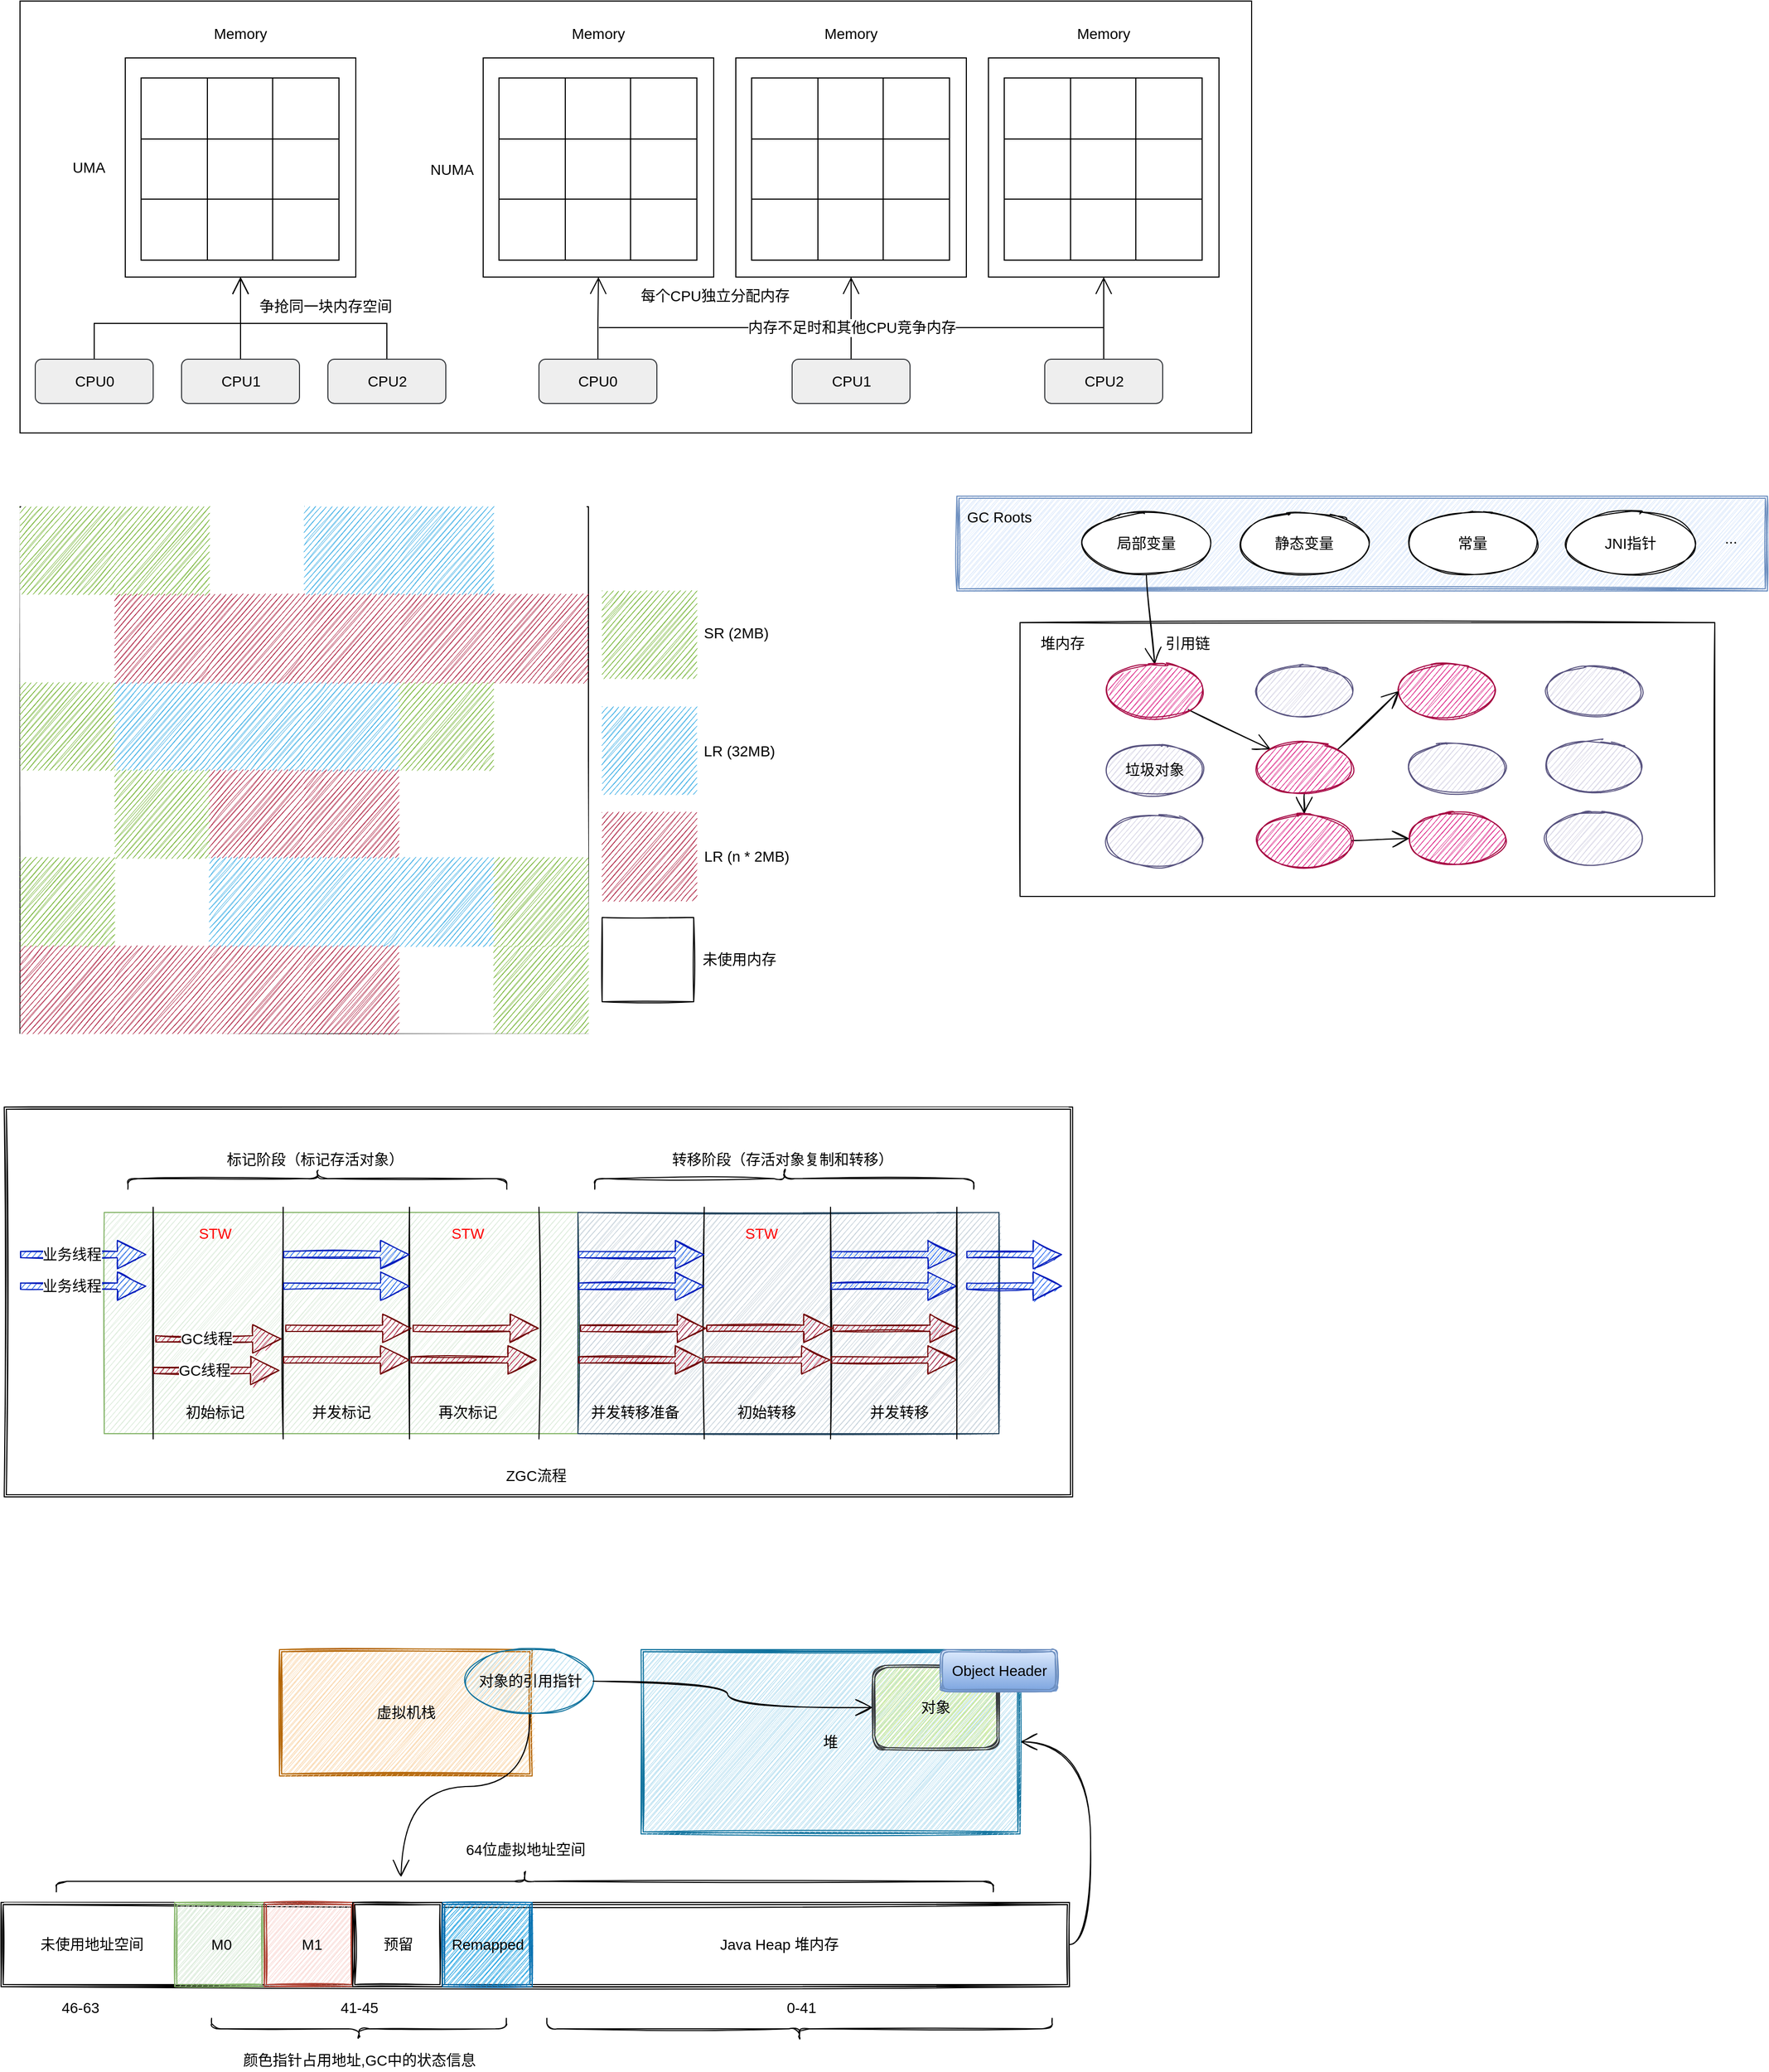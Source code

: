 <mxfile version="16.4.5" type="github">
  <diagram id="naXi8rLILcskXY8gthHy" name="第 1 页">
    <mxGraphModel dx="2286" dy="943" grid="1" gridSize="10" guides="1" tooltips="1" connect="1" arrows="1" fold="1" page="0" pageScale="1" pageWidth="827" pageHeight="1169" math="0" shadow="0">
      <root>
        <mxCell id="0" />
        <mxCell id="1" parent="0" />
        <mxCell id="XW8aF6pZ14LalYb6YpI1-265" value="" style="rounded=0;whiteSpace=wrap;html=1;shadow=0;sketch=1;hachureGap=4;fontSize=14;fontColor=#000000;" vertex="1" parent="1">
          <mxGeometry x="800" y="620" width="660" height="260" as="geometry" />
        </mxCell>
        <mxCell id="XW8aF6pZ14LalYb6YpI1-256" value="" style="shape=ext;double=1;rounded=0;whiteSpace=wrap;html=1;shadow=0;sketch=1;hachureGap=4;fontSize=14;fontColor=#FF0000;" vertex="1" parent="1">
          <mxGeometry x="-165" y="1080" width="1015" height="370" as="geometry" />
        </mxCell>
        <mxCell id="XW8aF6pZ14LalYb6YpI1-129" value="" style="rounded=0;whiteSpace=wrap;html=1;hachureGap=4;fontSize=14;swimlaneFillColor=none;sketch=1;shadow=0;" vertex="1" parent="1">
          <mxGeometry x="-150" y="510" width="540" height="500" as="geometry" />
        </mxCell>
        <mxCell id="XW8aF6pZ14LalYb6YpI1-27" value="" style="rounded=0;whiteSpace=wrap;html=1;hachureGap=4;fontSize=14;" vertex="1" parent="1">
          <mxGeometry x="-150" y="30" width="1170" height="410" as="geometry" />
        </mxCell>
        <mxCell id="XW8aF6pZ14LalYb6YpI1-1" value="" style="rounded=0;whiteSpace=wrap;html=1;hachureGap=4;" vertex="1" parent="1">
          <mxGeometry x="-50" y="84" width="219" height="208" as="geometry" />
        </mxCell>
        <mxCell id="XW8aF6pZ14LalYb6YpI1-2" value="" style="shape=table;startSize=0;container=1;collapsible=0;childLayout=tableLayout;hachureGap=4;" vertex="1" parent="1">
          <mxGeometry x="-35" y="103" width="188" height="173" as="geometry" />
        </mxCell>
        <mxCell id="XW8aF6pZ14LalYb6YpI1-3" value="" style="shape=tableRow;horizontal=0;startSize=0;swimlaneHead=0;swimlaneBody=0;top=0;left=0;bottom=0;right=0;collapsible=0;dropTarget=0;fillColor=none;points=[[0,0.5],[1,0.5]];portConstraint=eastwest;hachureGap=4;" vertex="1" parent="XW8aF6pZ14LalYb6YpI1-2">
          <mxGeometry width="188" height="58" as="geometry" />
        </mxCell>
        <mxCell id="XW8aF6pZ14LalYb6YpI1-4" value="" style="shape=partialRectangle;html=1;whiteSpace=wrap;connectable=0;overflow=hidden;fillColor=none;top=0;left=0;bottom=0;right=0;pointerEvents=1;hachureGap=4;" vertex="1" parent="XW8aF6pZ14LalYb6YpI1-3">
          <mxGeometry width="63" height="58" as="geometry">
            <mxRectangle width="63" height="58" as="alternateBounds" />
          </mxGeometry>
        </mxCell>
        <mxCell id="XW8aF6pZ14LalYb6YpI1-5" value="" style="shape=partialRectangle;html=1;whiteSpace=wrap;connectable=0;overflow=hidden;fillColor=none;top=0;left=0;bottom=0;right=0;pointerEvents=1;hachureGap=4;" vertex="1" parent="XW8aF6pZ14LalYb6YpI1-3">
          <mxGeometry x="63" width="62" height="58" as="geometry">
            <mxRectangle width="62" height="58" as="alternateBounds" />
          </mxGeometry>
        </mxCell>
        <mxCell id="XW8aF6pZ14LalYb6YpI1-6" value="" style="shape=partialRectangle;html=1;whiteSpace=wrap;connectable=0;overflow=hidden;fillColor=none;top=0;left=0;bottom=0;right=0;pointerEvents=1;hachureGap=4;" vertex="1" parent="XW8aF6pZ14LalYb6YpI1-3">
          <mxGeometry x="125" width="63" height="58" as="geometry">
            <mxRectangle width="63" height="58" as="alternateBounds" />
          </mxGeometry>
        </mxCell>
        <mxCell id="XW8aF6pZ14LalYb6YpI1-7" value="" style="shape=tableRow;horizontal=0;startSize=0;swimlaneHead=0;swimlaneBody=0;top=0;left=0;bottom=0;right=0;collapsible=0;dropTarget=0;fillColor=none;points=[[0,0.5],[1,0.5]];portConstraint=eastwest;hachureGap=4;" vertex="1" parent="XW8aF6pZ14LalYb6YpI1-2">
          <mxGeometry y="58" width="188" height="57" as="geometry" />
        </mxCell>
        <mxCell id="XW8aF6pZ14LalYb6YpI1-8" value="" style="shape=partialRectangle;html=1;whiteSpace=wrap;connectable=0;overflow=hidden;fillColor=none;top=0;left=0;bottom=0;right=0;pointerEvents=1;hachureGap=4;" vertex="1" parent="XW8aF6pZ14LalYb6YpI1-7">
          <mxGeometry width="63" height="57" as="geometry">
            <mxRectangle width="63" height="57" as="alternateBounds" />
          </mxGeometry>
        </mxCell>
        <mxCell id="XW8aF6pZ14LalYb6YpI1-9" value="" style="shape=partialRectangle;html=1;whiteSpace=wrap;connectable=0;overflow=hidden;fillColor=none;top=0;left=0;bottom=0;right=0;pointerEvents=1;hachureGap=4;" vertex="1" parent="XW8aF6pZ14LalYb6YpI1-7">
          <mxGeometry x="63" width="62" height="57" as="geometry">
            <mxRectangle width="62" height="57" as="alternateBounds" />
          </mxGeometry>
        </mxCell>
        <mxCell id="XW8aF6pZ14LalYb6YpI1-10" value="" style="shape=partialRectangle;html=1;whiteSpace=wrap;connectable=0;overflow=hidden;fillColor=none;top=0;left=0;bottom=0;right=0;pointerEvents=1;hachureGap=4;" vertex="1" parent="XW8aF6pZ14LalYb6YpI1-7">
          <mxGeometry x="125" width="63" height="57" as="geometry">
            <mxRectangle width="63" height="57" as="alternateBounds" />
          </mxGeometry>
        </mxCell>
        <mxCell id="XW8aF6pZ14LalYb6YpI1-11" value="" style="shape=tableRow;horizontal=0;startSize=0;swimlaneHead=0;swimlaneBody=0;top=0;left=0;bottom=0;right=0;collapsible=0;dropTarget=0;fillColor=none;points=[[0,0.5],[1,0.5]];portConstraint=eastwest;hachureGap=4;" vertex="1" parent="XW8aF6pZ14LalYb6YpI1-2">
          <mxGeometry y="115" width="188" height="58" as="geometry" />
        </mxCell>
        <mxCell id="XW8aF6pZ14LalYb6YpI1-12" value="" style="shape=partialRectangle;html=1;whiteSpace=wrap;connectable=0;overflow=hidden;fillColor=none;top=0;left=0;bottom=0;right=0;pointerEvents=1;hachureGap=4;" vertex="1" parent="XW8aF6pZ14LalYb6YpI1-11">
          <mxGeometry width="63" height="58" as="geometry">
            <mxRectangle width="63" height="58" as="alternateBounds" />
          </mxGeometry>
        </mxCell>
        <mxCell id="XW8aF6pZ14LalYb6YpI1-13" value="" style="shape=partialRectangle;html=1;whiteSpace=wrap;connectable=0;overflow=hidden;fillColor=none;top=0;left=0;bottom=0;right=0;pointerEvents=1;hachureGap=4;" vertex="1" parent="XW8aF6pZ14LalYb6YpI1-11">
          <mxGeometry x="63" width="62" height="58" as="geometry">
            <mxRectangle width="62" height="58" as="alternateBounds" />
          </mxGeometry>
        </mxCell>
        <mxCell id="XW8aF6pZ14LalYb6YpI1-14" value="" style="shape=partialRectangle;html=1;whiteSpace=wrap;connectable=0;overflow=hidden;fillColor=none;top=0;left=0;bottom=0;right=0;pointerEvents=1;hachureGap=4;" vertex="1" parent="XW8aF6pZ14LalYb6YpI1-11">
          <mxGeometry x="125" width="63" height="58" as="geometry">
            <mxRectangle width="63" height="58" as="alternateBounds" />
          </mxGeometry>
        </mxCell>
        <mxCell id="XW8aF6pZ14LalYb6YpI1-15" value="Memory" style="text;html=1;align=center;verticalAlign=middle;resizable=0;points=[];autosize=1;strokeColor=none;fillColor=none;hachureGap=4;fontSize=14;" vertex="1" parent="1">
          <mxGeometry x="28.5" y="50" width="61" height="21" as="geometry" />
        </mxCell>
        <mxCell id="XW8aF6pZ14LalYb6YpI1-16" value="UMA" style="text;html=1;align=center;verticalAlign=middle;resizable=0;points=[];autosize=1;strokeColor=none;fillColor=none;hachureGap=4;fontSize=14;" vertex="1" parent="1">
          <mxGeometry x="-106" y="177.5" width="41" height="21" as="geometry" />
        </mxCell>
        <mxCell id="XW8aF6pZ14LalYb6YpI1-22" style="edgeStyle=orthogonalEdgeStyle;rounded=0;orthogonalLoop=1;jettySize=auto;html=1;exitX=0.5;exitY=0;exitDx=0;exitDy=0;entryX=0.5;entryY=1;entryDx=0;entryDy=0;fontSize=14;endArrow=open;startSize=14;endSize=14;sourcePerimeterSpacing=8;targetPerimeterSpacing=8;" edge="1" parent="1" source="XW8aF6pZ14LalYb6YpI1-17" target="XW8aF6pZ14LalYb6YpI1-1">
          <mxGeometry relative="1" as="geometry" />
        </mxCell>
        <mxCell id="XW8aF6pZ14LalYb6YpI1-17" value="CPU0" style="rounded=1;whiteSpace=wrap;html=1;hachureGap=4;fontSize=14;fillColor=#eeeeee;strokeColor=#36393d;" vertex="1" parent="1">
          <mxGeometry x="-135.5" y="370" width="112" height="42" as="geometry" />
        </mxCell>
        <mxCell id="XW8aF6pZ14LalYb6YpI1-25" style="edgeStyle=orthogonalEdgeStyle;rounded=0;orthogonalLoop=1;jettySize=auto;html=1;exitX=0.5;exitY=0;exitDx=0;exitDy=0;entryX=0.5;entryY=1;entryDx=0;entryDy=0;fontSize=14;endArrow=open;startSize=14;endSize=14;sourcePerimeterSpacing=8;targetPerimeterSpacing=8;" edge="1" parent="1" source="XW8aF6pZ14LalYb6YpI1-18" target="XW8aF6pZ14LalYb6YpI1-1">
          <mxGeometry relative="1" as="geometry" />
        </mxCell>
        <mxCell id="XW8aF6pZ14LalYb6YpI1-18" value="CPU1" style="rounded=1;whiteSpace=wrap;html=1;hachureGap=4;fontSize=14;fillColor=#eeeeee;strokeColor=#36393d;" vertex="1" parent="1">
          <mxGeometry x="3.5" y="370" width="112" height="42" as="geometry" />
        </mxCell>
        <mxCell id="XW8aF6pZ14LalYb6YpI1-26" style="edgeStyle=orthogonalEdgeStyle;rounded=0;orthogonalLoop=1;jettySize=auto;html=1;exitX=0.5;exitY=0;exitDx=0;exitDy=0;entryX=0.5;entryY=1;entryDx=0;entryDy=0;fontSize=14;endArrow=open;startSize=14;endSize=14;sourcePerimeterSpacing=8;targetPerimeterSpacing=8;" edge="1" parent="1" source="XW8aF6pZ14LalYb6YpI1-19" target="XW8aF6pZ14LalYb6YpI1-1">
          <mxGeometry relative="1" as="geometry" />
        </mxCell>
        <mxCell id="XW8aF6pZ14LalYb6YpI1-19" value="CPU2" style="rounded=1;whiteSpace=wrap;html=1;hachureGap=4;fontSize=14;fillColor=#eeeeee;strokeColor=#36393d;" vertex="1" parent="1">
          <mxGeometry x="142.5" y="370" width="112" height="42" as="geometry" />
        </mxCell>
        <mxCell id="XW8aF6pZ14LalYb6YpI1-28" value="争抢同一块内存空间" style="text;html=1;align=center;verticalAlign=middle;resizable=0;points=[];autosize=1;strokeColor=none;fillColor=none;hachureGap=4;fontSize=14;" vertex="1" parent="1">
          <mxGeometry x="70" y="310" width="140" height="20" as="geometry" />
        </mxCell>
        <mxCell id="XW8aF6pZ14LalYb6YpI1-29" value="" style="rounded=0;whiteSpace=wrap;html=1;hachureGap=4;" vertex="1" parent="1">
          <mxGeometry x="290" y="84" width="219" height="208" as="geometry" />
        </mxCell>
        <mxCell id="XW8aF6pZ14LalYb6YpI1-30" value="" style="shape=table;startSize=0;container=1;collapsible=0;childLayout=tableLayout;hachureGap=4;" vertex="1" parent="1">
          <mxGeometry x="305" y="103" width="188" height="173" as="geometry" />
        </mxCell>
        <mxCell id="XW8aF6pZ14LalYb6YpI1-31" value="" style="shape=tableRow;horizontal=0;startSize=0;swimlaneHead=0;swimlaneBody=0;top=0;left=0;bottom=0;right=0;collapsible=0;dropTarget=0;fillColor=none;points=[[0,0.5],[1,0.5]];portConstraint=eastwest;hachureGap=4;" vertex="1" parent="XW8aF6pZ14LalYb6YpI1-30">
          <mxGeometry width="188" height="58" as="geometry" />
        </mxCell>
        <mxCell id="XW8aF6pZ14LalYb6YpI1-32" value="" style="shape=partialRectangle;html=1;whiteSpace=wrap;connectable=0;overflow=hidden;fillColor=none;top=0;left=0;bottom=0;right=0;pointerEvents=1;hachureGap=4;" vertex="1" parent="XW8aF6pZ14LalYb6YpI1-31">
          <mxGeometry width="63" height="58" as="geometry">
            <mxRectangle width="63" height="58" as="alternateBounds" />
          </mxGeometry>
        </mxCell>
        <mxCell id="XW8aF6pZ14LalYb6YpI1-33" value="" style="shape=partialRectangle;html=1;whiteSpace=wrap;connectable=0;overflow=hidden;fillColor=none;top=0;left=0;bottom=0;right=0;pointerEvents=1;hachureGap=4;" vertex="1" parent="XW8aF6pZ14LalYb6YpI1-31">
          <mxGeometry x="63" width="62" height="58" as="geometry">
            <mxRectangle width="62" height="58" as="alternateBounds" />
          </mxGeometry>
        </mxCell>
        <mxCell id="XW8aF6pZ14LalYb6YpI1-34" value="" style="shape=partialRectangle;html=1;whiteSpace=wrap;connectable=0;overflow=hidden;fillColor=none;top=0;left=0;bottom=0;right=0;pointerEvents=1;hachureGap=4;" vertex="1" parent="XW8aF6pZ14LalYb6YpI1-31">
          <mxGeometry x="125" width="63" height="58" as="geometry">
            <mxRectangle width="63" height="58" as="alternateBounds" />
          </mxGeometry>
        </mxCell>
        <mxCell id="XW8aF6pZ14LalYb6YpI1-35" value="" style="shape=tableRow;horizontal=0;startSize=0;swimlaneHead=0;swimlaneBody=0;top=0;left=0;bottom=0;right=0;collapsible=0;dropTarget=0;fillColor=none;points=[[0,0.5],[1,0.5]];portConstraint=eastwest;hachureGap=4;" vertex="1" parent="XW8aF6pZ14LalYb6YpI1-30">
          <mxGeometry y="58" width="188" height="57" as="geometry" />
        </mxCell>
        <mxCell id="XW8aF6pZ14LalYb6YpI1-36" value="" style="shape=partialRectangle;html=1;whiteSpace=wrap;connectable=0;overflow=hidden;fillColor=none;top=0;left=0;bottom=0;right=0;pointerEvents=1;hachureGap=4;" vertex="1" parent="XW8aF6pZ14LalYb6YpI1-35">
          <mxGeometry width="63" height="57" as="geometry">
            <mxRectangle width="63" height="57" as="alternateBounds" />
          </mxGeometry>
        </mxCell>
        <mxCell id="XW8aF6pZ14LalYb6YpI1-37" value="" style="shape=partialRectangle;html=1;whiteSpace=wrap;connectable=0;overflow=hidden;fillColor=none;top=0;left=0;bottom=0;right=0;pointerEvents=1;hachureGap=4;" vertex="1" parent="XW8aF6pZ14LalYb6YpI1-35">
          <mxGeometry x="63" width="62" height="57" as="geometry">
            <mxRectangle width="62" height="57" as="alternateBounds" />
          </mxGeometry>
        </mxCell>
        <mxCell id="XW8aF6pZ14LalYb6YpI1-38" value="" style="shape=partialRectangle;html=1;whiteSpace=wrap;connectable=0;overflow=hidden;fillColor=none;top=0;left=0;bottom=0;right=0;pointerEvents=1;hachureGap=4;" vertex="1" parent="XW8aF6pZ14LalYb6YpI1-35">
          <mxGeometry x="125" width="63" height="57" as="geometry">
            <mxRectangle width="63" height="57" as="alternateBounds" />
          </mxGeometry>
        </mxCell>
        <mxCell id="XW8aF6pZ14LalYb6YpI1-39" value="" style="shape=tableRow;horizontal=0;startSize=0;swimlaneHead=0;swimlaneBody=0;top=0;left=0;bottom=0;right=0;collapsible=0;dropTarget=0;fillColor=none;points=[[0,0.5],[1,0.5]];portConstraint=eastwest;hachureGap=4;" vertex="1" parent="XW8aF6pZ14LalYb6YpI1-30">
          <mxGeometry y="115" width="188" height="58" as="geometry" />
        </mxCell>
        <mxCell id="XW8aF6pZ14LalYb6YpI1-40" value="" style="shape=partialRectangle;html=1;whiteSpace=wrap;connectable=0;overflow=hidden;fillColor=none;top=0;left=0;bottom=0;right=0;pointerEvents=1;hachureGap=4;" vertex="1" parent="XW8aF6pZ14LalYb6YpI1-39">
          <mxGeometry width="63" height="58" as="geometry">
            <mxRectangle width="63" height="58" as="alternateBounds" />
          </mxGeometry>
        </mxCell>
        <mxCell id="XW8aF6pZ14LalYb6YpI1-41" value="" style="shape=partialRectangle;html=1;whiteSpace=wrap;connectable=0;overflow=hidden;fillColor=none;top=0;left=0;bottom=0;right=0;pointerEvents=1;hachureGap=4;" vertex="1" parent="XW8aF6pZ14LalYb6YpI1-39">
          <mxGeometry x="63" width="62" height="58" as="geometry">
            <mxRectangle width="62" height="58" as="alternateBounds" />
          </mxGeometry>
        </mxCell>
        <mxCell id="XW8aF6pZ14LalYb6YpI1-42" value="" style="shape=partialRectangle;html=1;whiteSpace=wrap;connectable=0;overflow=hidden;fillColor=none;top=0;left=0;bottom=0;right=0;pointerEvents=1;hachureGap=4;" vertex="1" parent="XW8aF6pZ14LalYb6YpI1-39">
          <mxGeometry x="125" width="63" height="58" as="geometry">
            <mxRectangle width="63" height="58" as="alternateBounds" />
          </mxGeometry>
        </mxCell>
        <mxCell id="XW8aF6pZ14LalYb6YpI1-43" value="Memory" style="text;html=1;align=center;verticalAlign=middle;resizable=0;points=[];autosize=1;strokeColor=none;fillColor=none;hachureGap=4;fontSize=14;" vertex="1" parent="1">
          <mxGeometry x="368.5" y="50" width="61" height="21" as="geometry" />
        </mxCell>
        <mxCell id="XW8aF6pZ14LalYb6YpI1-44" value="NUMA" style="text;html=1;align=center;verticalAlign=middle;resizable=0;points=[];autosize=1;strokeColor=none;fillColor=none;hachureGap=4;fontSize=14;" vertex="1" parent="1">
          <mxGeometry x="230" y="179.5" width="60" height="20" as="geometry" />
        </mxCell>
        <mxCell id="XW8aF6pZ14LalYb6YpI1-45" value="" style="rounded=0;whiteSpace=wrap;html=1;hachureGap=4;" vertex="1" parent="1">
          <mxGeometry x="530" y="84" width="219" height="208" as="geometry" />
        </mxCell>
        <mxCell id="XW8aF6pZ14LalYb6YpI1-46" value="" style="shape=table;startSize=0;container=1;collapsible=0;childLayout=tableLayout;hachureGap=4;" vertex="1" parent="1">
          <mxGeometry x="545" y="103" width="188" height="173" as="geometry" />
        </mxCell>
        <mxCell id="XW8aF6pZ14LalYb6YpI1-47" value="" style="shape=tableRow;horizontal=0;startSize=0;swimlaneHead=0;swimlaneBody=0;top=0;left=0;bottom=0;right=0;collapsible=0;dropTarget=0;fillColor=none;points=[[0,0.5],[1,0.5]];portConstraint=eastwest;hachureGap=4;" vertex="1" parent="XW8aF6pZ14LalYb6YpI1-46">
          <mxGeometry width="188" height="58" as="geometry" />
        </mxCell>
        <mxCell id="XW8aF6pZ14LalYb6YpI1-48" value="" style="shape=partialRectangle;html=1;whiteSpace=wrap;connectable=0;overflow=hidden;fillColor=none;top=0;left=0;bottom=0;right=0;pointerEvents=1;hachureGap=4;" vertex="1" parent="XW8aF6pZ14LalYb6YpI1-47">
          <mxGeometry width="63" height="58" as="geometry">
            <mxRectangle width="63" height="58" as="alternateBounds" />
          </mxGeometry>
        </mxCell>
        <mxCell id="XW8aF6pZ14LalYb6YpI1-49" value="" style="shape=partialRectangle;html=1;whiteSpace=wrap;connectable=0;overflow=hidden;fillColor=none;top=0;left=0;bottom=0;right=0;pointerEvents=1;hachureGap=4;" vertex="1" parent="XW8aF6pZ14LalYb6YpI1-47">
          <mxGeometry x="63" width="62" height="58" as="geometry">
            <mxRectangle width="62" height="58" as="alternateBounds" />
          </mxGeometry>
        </mxCell>
        <mxCell id="XW8aF6pZ14LalYb6YpI1-50" value="" style="shape=partialRectangle;html=1;whiteSpace=wrap;connectable=0;overflow=hidden;fillColor=none;top=0;left=0;bottom=0;right=0;pointerEvents=1;hachureGap=4;" vertex="1" parent="XW8aF6pZ14LalYb6YpI1-47">
          <mxGeometry x="125" width="63" height="58" as="geometry">
            <mxRectangle width="63" height="58" as="alternateBounds" />
          </mxGeometry>
        </mxCell>
        <mxCell id="XW8aF6pZ14LalYb6YpI1-51" value="" style="shape=tableRow;horizontal=0;startSize=0;swimlaneHead=0;swimlaneBody=0;top=0;left=0;bottom=0;right=0;collapsible=0;dropTarget=0;fillColor=none;points=[[0,0.5],[1,0.5]];portConstraint=eastwest;hachureGap=4;" vertex="1" parent="XW8aF6pZ14LalYb6YpI1-46">
          <mxGeometry y="58" width="188" height="57" as="geometry" />
        </mxCell>
        <mxCell id="XW8aF6pZ14LalYb6YpI1-52" value="" style="shape=partialRectangle;html=1;whiteSpace=wrap;connectable=0;overflow=hidden;fillColor=none;top=0;left=0;bottom=0;right=0;pointerEvents=1;hachureGap=4;" vertex="1" parent="XW8aF6pZ14LalYb6YpI1-51">
          <mxGeometry width="63" height="57" as="geometry">
            <mxRectangle width="63" height="57" as="alternateBounds" />
          </mxGeometry>
        </mxCell>
        <mxCell id="XW8aF6pZ14LalYb6YpI1-53" value="" style="shape=partialRectangle;html=1;whiteSpace=wrap;connectable=0;overflow=hidden;fillColor=none;top=0;left=0;bottom=0;right=0;pointerEvents=1;hachureGap=4;" vertex="1" parent="XW8aF6pZ14LalYb6YpI1-51">
          <mxGeometry x="63" width="62" height="57" as="geometry">
            <mxRectangle width="62" height="57" as="alternateBounds" />
          </mxGeometry>
        </mxCell>
        <mxCell id="XW8aF6pZ14LalYb6YpI1-54" value="" style="shape=partialRectangle;html=1;whiteSpace=wrap;connectable=0;overflow=hidden;fillColor=none;top=0;left=0;bottom=0;right=0;pointerEvents=1;hachureGap=4;" vertex="1" parent="XW8aF6pZ14LalYb6YpI1-51">
          <mxGeometry x="125" width="63" height="57" as="geometry">
            <mxRectangle width="63" height="57" as="alternateBounds" />
          </mxGeometry>
        </mxCell>
        <mxCell id="XW8aF6pZ14LalYb6YpI1-55" value="" style="shape=tableRow;horizontal=0;startSize=0;swimlaneHead=0;swimlaneBody=0;top=0;left=0;bottom=0;right=0;collapsible=0;dropTarget=0;fillColor=none;points=[[0,0.5],[1,0.5]];portConstraint=eastwest;hachureGap=4;" vertex="1" parent="XW8aF6pZ14LalYb6YpI1-46">
          <mxGeometry y="115" width="188" height="58" as="geometry" />
        </mxCell>
        <mxCell id="XW8aF6pZ14LalYb6YpI1-56" value="" style="shape=partialRectangle;html=1;whiteSpace=wrap;connectable=0;overflow=hidden;fillColor=none;top=0;left=0;bottom=0;right=0;pointerEvents=1;hachureGap=4;" vertex="1" parent="XW8aF6pZ14LalYb6YpI1-55">
          <mxGeometry width="63" height="58" as="geometry">
            <mxRectangle width="63" height="58" as="alternateBounds" />
          </mxGeometry>
        </mxCell>
        <mxCell id="XW8aF6pZ14LalYb6YpI1-57" value="" style="shape=partialRectangle;html=1;whiteSpace=wrap;connectable=0;overflow=hidden;fillColor=none;top=0;left=0;bottom=0;right=0;pointerEvents=1;hachureGap=4;" vertex="1" parent="XW8aF6pZ14LalYb6YpI1-55">
          <mxGeometry x="63" width="62" height="58" as="geometry">
            <mxRectangle width="62" height="58" as="alternateBounds" />
          </mxGeometry>
        </mxCell>
        <mxCell id="XW8aF6pZ14LalYb6YpI1-58" value="" style="shape=partialRectangle;html=1;whiteSpace=wrap;connectable=0;overflow=hidden;fillColor=none;top=0;left=0;bottom=0;right=0;pointerEvents=1;hachureGap=4;" vertex="1" parent="XW8aF6pZ14LalYb6YpI1-55">
          <mxGeometry x="125" width="63" height="58" as="geometry">
            <mxRectangle width="63" height="58" as="alternateBounds" />
          </mxGeometry>
        </mxCell>
        <mxCell id="XW8aF6pZ14LalYb6YpI1-59" value="Memory" style="text;html=1;align=center;verticalAlign=middle;resizable=0;points=[];autosize=1;strokeColor=none;fillColor=none;hachureGap=4;fontSize=14;" vertex="1" parent="1">
          <mxGeometry x="608.5" y="50" width="61" height="21" as="geometry" />
        </mxCell>
        <mxCell id="XW8aF6pZ14LalYb6YpI1-60" value="" style="rounded=0;whiteSpace=wrap;html=1;hachureGap=4;" vertex="1" parent="1">
          <mxGeometry x="770" y="84" width="219" height="208" as="geometry" />
        </mxCell>
        <mxCell id="XW8aF6pZ14LalYb6YpI1-61" value="" style="shape=table;startSize=0;container=1;collapsible=0;childLayout=tableLayout;hachureGap=4;" vertex="1" parent="1">
          <mxGeometry x="785" y="103" width="188" height="173" as="geometry" />
        </mxCell>
        <mxCell id="XW8aF6pZ14LalYb6YpI1-62" value="" style="shape=tableRow;horizontal=0;startSize=0;swimlaneHead=0;swimlaneBody=0;top=0;left=0;bottom=0;right=0;collapsible=0;dropTarget=0;fillColor=none;points=[[0,0.5],[1,0.5]];portConstraint=eastwest;hachureGap=4;" vertex="1" parent="XW8aF6pZ14LalYb6YpI1-61">
          <mxGeometry width="188" height="58" as="geometry" />
        </mxCell>
        <mxCell id="XW8aF6pZ14LalYb6YpI1-63" value="" style="shape=partialRectangle;html=1;whiteSpace=wrap;connectable=0;overflow=hidden;fillColor=none;top=0;left=0;bottom=0;right=0;pointerEvents=1;hachureGap=4;" vertex="1" parent="XW8aF6pZ14LalYb6YpI1-62">
          <mxGeometry width="63" height="58" as="geometry">
            <mxRectangle width="63" height="58" as="alternateBounds" />
          </mxGeometry>
        </mxCell>
        <mxCell id="XW8aF6pZ14LalYb6YpI1-64" value="" style="shape=partialRectangle;html=1;whiteSpace=wrap;connectable=0;overflow=hidden;fillColor=none;top=0;left=0;bottom=0;right=0;pointerEvents=1;hachureGap=4;" vertex="1" parent="XW8aF6pZ14LalYb6YpI1-62">
          <mxGeometry x="63" width="62" height="58" as="geometry">
            <mxRectangle width="62" height="58" as="alternateBounds" />
          </mxGeometry>
        </mxCell>
        <mxCell id="XW8aF6pZ14LalYb6YpI1-65" value="" style="shape=partialRectangle;html=1;whiteSpace=wrap;connectable=0;overflow=hidden;fillColor=none;top=0;left=0;bottom=0;right=0;pointerEvents=1;hachureGap=4;" vertex="1" parent="XW8aF6pZ14LalYb6YpI1-62">
          <mxGeometry x="125" width="63" height="58" as="geometry">
            <mxRectangle width="63" height="58" as="alternateBounds" />
          </mxGeometry>
        </mxCell>
        <mxCell id="XW8aF6pZ14LalYb6YpI1-66" value="" style="shape=tableRow;horizontal=0;startSize=0;swimlaneHead=0;swimlaneBody=0;top=0;left=0;bottom=0;right=0;collapsible=0;dropTarget=0;fillColor=none;points=[[0,0.5],[1,0.5]];portConstraint=eastwest;hachureGap=4;" vertex="1" parent="XW8aF6pZ14LalYb6YpI1-61">
          <mxGeometry y="58" width="188" height="57" as="geometry" />
        </mxCell>
        <mxCell id="XW8aF6pZ14LalYb6YpI1-67" value="" style="shape=partialRectangle;html=1;whiteSpace=wrap;connectable=0;overflow=hidden;fillColor=none;top=0;left=0;bottom=0;right=0;pointerEvents=1;hachureGap=4;" vertex="1" parent="XW8aF6pZ14LalYb6YpI1-66">
          <mxGeometry width="63" height="57" as="geometry">
            <mxRectangle width="63" height="57" as="alternateBounds" />
          </mxGeometry>
        </mxCell>
        <mxCell id="XW8aF6pZ14LalYb6YpI1-68" value="" style="shape=partialRectangle;html=1;whiteSpace=wrap;connectable=0;overflow=hidden;fillColor=none;top=0;left=0;bottom=0;right=0;pointerEvents=1;hachureGap=4;" vertex="1" parent="XW8aF6pZ14LalYb6YpI1-66">
          <mxGeometry x="63" width="62" height="57" as="geometry">
            <mxRectangle width="62" height="57" as="alternateBounds" />
          </mxGeometry>
        </mxCell>
        <mxCell id="XW8aF6pZ14LalYb6YpI1-69" value="" style="shape=partialRectangle;html=1;whiteSpace=wrap;connectable=0;overflow=hidden;fillColor=none;top=0;left=0;bottom=0;right=0;pointerEvents=1;hachureGap=4;" vertex="1" parent="XW8aF6pZ14LalYb6YpI1-66">
          <mxGeometry x="125" width="63" height="57" as="geometry">
            <mxRectangle width="63" height="57" as="alternateBounds" />
          </mxGeometry>
        </mxCell>
        <mxCell id="XW8aF6pZ14LalYb6YpI1-70" value="" style="shape=tableRow;horizontal=0;startSize=0;swimlaneHead=0;swimlaneBody=0;top=0;left=0;bottom=0;right=0;collapsible=0;dropTarget=0;fillColor=none;points=[[0,0.5],[1,0.5]];portConstraint=eastwest;hachureGap=4;" vertex="1" parent="XW8aF6pZ14LalYb6YpI1-61">
          <mxGeometry y="115" width="188" height="58" as="geometry" />
        </mxCell>
        <mxCell id="XW8aF6pZ14LalYb6YpI1-71" value="" style="shape=partialRectangle;html=1;whiteSpace=wrap;connectable=0;overflow=hidden;fillColor=none;top=0;left=0;bottom=0;right=0;pointerEvents=1;hachureGap=4;" vertex="1" parent="XW8aF6pZ14LalYb6YpI1-70">
          <mxGeometry width="63" height="58" as="geometry">
            <mxRectangle width="63" height="58" as="alternateBounds" />
          </mxGeometry>
        </mxCell>
        <mxCell id="XW8aF6pZ14LalYb6YpI1-72" value="" style="shape=partialRectangle;html=1;whiteSpace=wrap;connectable=0;overflow=hidden;fillColor=none;top=0;left=0;bottom=0;right=0;pointerEvents=1;hachureGap=4;" vertex="1" parent="XW8aF6pZ14LalYb6YpI1-70">
          <mxGeometry x="63" width="62" height="58" as="geometry">
            <mxRectangle width="62" height="58" as="alternateBounds" />
          </mxGeometry>
        </mxCell>
        <mxCell id="XW8aF6pZ14LalYb6YpI1-73" value="" style="shape=partialRectangle;html=1;whiteSpace=wrap;connectable=0;overflow=hidden;fillColor=none;top=0;left=0;bottom=0;right=0;pointerEvents=1;hachureGap=4;" vertex="1" parent="XW8aF6pZ14LalYb6YpI1-70">
          <mxGeometry x="125" width="63" height="58" as="geometry">
            <mxRectangle width="63" height="58" as="alternateBounds" />
          </mxGeometry>
        </mxCell>
        <mxCell id="XW8aF6pZ14LalYb6YpI1-74" value="Memory" style="text;html=1;align=center;verticalAlign=middle;resizable=0;points=[];autosize=1;strokeColor=none;fillColor=none;hachureGap=4;fontSize=14;" vertex="1" parent="1">
          <mxGeometry x="848.5" y="50" width="61" height="21" as="geometry" />
        </mxCell>
        <mxCell id="XW8aF6pZ14LalYb6YpI1-79" style="edgeStyle=orthogonalEdgeStyle;rounded=0;orthogonalLoop=1;jettySize=auto;html=1;exitX=0.5;exitY=0;exitDx=0;exitDy=0;entryX=0.5;entryY=1;entryDx=0;entryDy=0;fontSize=14;endArrow=open;startSize=14;endSize=14;sourcePerimeterSpacing=8;targetPerimeterSpacing=8;" edge="1" parent="1" source="XW8aF6pZ14LalYb6YpI1-75" target="XW8aF6pZ14LalYb6YpI1-29">
          <mxGeometry relative="1" as="geometry" />
        </mxCell>
        <mxCell id="XW8aF6pZ14LalYb6YpI1-75" value="CPU0" style="rounded=1;whiteSpace=wrap;html=1;hachureGap=4;fontSize=14;fillColor=#eeeeee;strokeColor=#36393d;" vertex="1" parent="1">
          <mxGeometry x="343" y="370" width="112" height="42" as="geometry" />
        </mxCell>
        <mxCell id="XW8aF6pZ14LalYb6YpI1-80" style="edgeStyle=orthogonalEdgeStyle;rounded=0;orthogonalLoop=1;jettySize=auto;html=1;exitX=0.5;exitY=0;exitDx=0;exitDy=0;entryX=0.5;entryY=1;entryDx=0;entryDy=0;fontSize=14;endArrow=open;startSize=14;endSize=14;sourcePerimeterSpacing=8;targetPerimeterSpacing=8;" edge="1" parent="1" source="XW8aF6pZ14LalYb6YpI1-77" target="XW8aF6pZ14LalYb6YpI1-45">
          <mxGeometry relative="1" as="geometry" />
        </mxCell>
        <mxCell id="XW8aF6pZ14LalYb6YpI1-77" value="CPU1" style="rounded=1;whiteSpace=wrap;html=1;hachureGap=4;fontSize=14;fillColor=#eeeeee;strokeColor=#36393d;" vertex="1" parent="1">
          <mxGeometry x="583.5" y="370" width="112" height="42" as="geometry" />
        </mxCell>
        <mxCell id="XW8aF6pZ14LalYb6YpI1-81" style="edgeStyle=orthogonalEdgeStyle;rounded=0;orthogonalLoop=1;jettySize=auto;html=1;exitX=0.5;exitY=0;exitDx=0;exitDy=0;entryX=0.5;entryY=1;entryDx=0;entryDy=0;fontSize=14;endArrow=open;startSize=14;endSize=14;sourcePerimeterSpacing=8;targetPerimeterSpacing=8;" edge="1" parent="1" source="XW8aF6pZ14LalYb6YpI1-78" target="XW8aF6pZ14LalYb6YpI1-60">
          <mxGeometry relative="1" as="geometry" />
        </mxCell>
        <mxCell id="XW8aF6pZ14LalYb6YpI1-78" value="CPU2" style="rounded=1;whiteSpace=wrap;html=1;hachureGap=4;fontSize=14;fillColor=#eeeeee;strokeColor=#36393d;" vertex="1" parent="1">
          <mxGeometry x="823.5" y="370" width="112" height="42" as="geometry" />
        </mxCell>
        <mxCell id="XW8aF6pZ14LalYb6YpI1-82" value="每个CPU独立分配内存" style="text;html=1;align=center;verticalAlign=middle;resizable=0;points=[];autosize=1;strokeColor=none;fillColor=none;hachureGap=4;fontSize=14;" vertex="1" parent="1">
          <mxGeometry x="429.5" y="300" width="160" height="20" as="geometry" />
        </mxCell>
        <mxCell id="XW8aF6pZ14LalYb6YpI1-83" value="" style="endArrow=none;html=1;rounded=0;fontSize=14;startSize=14;endSize=14;sourcePerimeterSpacing=8;targetPerimeterSpacing=8;" edge="1" parent="1">
          <mxGeometry width="50" height="50" relative="1" as="geometry">
            <mxPoint x="400" y="340" as="sourcePoint" />
            <mxPoint x="880" y="340" as="targetPoint" />
          </mxGeometry>
        </mxCell>
        <mxCell id="XW8aF6pZ14LalYb6YpI1-84" value="内存不足时和其他CPU竞争内存" style="edgeLabel;html=1;align=center;verticalAlign=middle;resizable=0;points=[];fontSize=14;" vertex="1" connectable="0" parent="XW8aF6pZ14LalYb6YpI1-83">
          <mxGeometry x="-0.396" y="4" relative="1" as="geometry">
            <mxPoint x="95" y="4" as="offset" />
          </mxGeometry>
        </mxCell>
        <mxCell id="XW8aF6pZ14LalYb6YpI1-85" value="" style="rounded=0;whiteSpace=wrap;html=1;hachureGap=4;fontSize=14;strokeColor=none;swimlaneFillColor=none;sketch=1;shadow=0;" vertex="1" parent="1">
          <mxGeometry x="-150" y="510" width="540" height="500" as="geometry" />
        </mxCell>
        <mxCell id="XW8aF6pZ14LalYb6YpI1-86" value="" style="shape=table;startSize=0;container=1;collapsible=0;childLayout=tableLayout;hachureGap=4;fontSize=14;strokeColor=none;swimlaneFillColor=none;sketch=1;shadow=0;" vertex="1" parent="1">
          <mxGeometry x="-150" y="510" width="540" height="500" as="geometry" />
        </mxCell>
        <mxCell id="XW8aF6pZ14LalYb6YpI1-87" value="" style="shape=tableRow;horizontal=0;startSize=0;swimlaneHead=0;swimlaneBody=0;top=0;left=0;bottom=0;right=0;collapsible=0;dropTarget=0;fillColor=none;points=[[0,0.5],[1,0.5]];portConstraint=eastwest;hachureGap=4;fontSize=14;strokeColor=none;swimlaneFillColor=none;sketch=1;shadow=0;" vertex="1" parent="XW8aF6pZ14LalYb6YpI1-86">
          <mxGeometry width="540" height="83" as="geometry" />
        </mxCell>
        <mxCell id="XW8aF6pZ14LalYb6YpI1-88" value="" style="shape=partialRectangle;html=1;whiteSpace=wrap;connectable=0;overflow=hidden;fillColor=#60a917;top=0;left=0;bottom=0;right=0;pointerEvents=1;hachureGap=4;fontSize=14;strokeColor=#2D7600;sketch=1;fontColor=#ffffff;swimlaneFillColor=none;shadow=0;" vertex="1" parent="XW8aF6pZ14LalYb6YpI1-87">
          <mxGeometry width="90" height="83" as="geometry">
            <mxRectangle width="90" height="83" as="alternateBounds" />
          </mxGeometry>
        </mxCell>
        <mxCell id="XW8aF6pZ14LalYb6YpI1-89" value="" style="shape=partialRectangle;html=1;whiteSpace=wrap;connectable=0;overflow=hidden;fillColor=#60a917;top=0;left=0;bottom=0;right=0;pointerEvents=1;hachureGap=4;fontSize=14;strokeColor=#2D7600;sketch=1;fontColor=#ffffff;swimlaneFillColor=none;shadow=0;" vertex="1" parent="XW8aF6pZ14LalYb6YpI1-87">
          <mxGeometry x="90" width="90" height="83" as="geometry">
            <mxRectangle width="90" height="83" as="alternateBounds" />
          </mxGeometry>
        </mxCell>
        <mxCell id="XW8aF6pZ14LalYb6YpI1-90" value="" style="shape=partialRectangle;html=1;whiteSpace=wrap;connectable=0;overflow=hidden;fillColor=none;top=0;left=0;bottom=0;right=0;pointerEvents=1;hachureGap=4;fontSize=14;strokeColor=none;swimlaneFillColor=none;sketch=1;shadow=0;" vertex="1" parent="XW8aF6pZ14LalYb6YpI1-87">
          <mxGeometry x="180" width="90" height="83" as="geometry">
            <mxRectangle width="90" height="83" as="alternateBounds" />
          </mxGeometry>
        </mxCell>
        <mxCell id="XW8aF6pZ14LalYb6YpI1-91" value="" style="shape=partialRectangle;html=1;whiteSpace=wrap;connectable=0;overflow=hidden;fillColor=#1ba1e2;top=0;left=0;bottom=0;right=0;pointerEvents=1;hachureGap=4;fontSize=14;strokeColor=#006EAF;fontColor=#ffffff;sketch=1;swimlaneFillColor=none;shadow=0;" vertex="1" parent="XW8aF6pZ14LalYb6YpI1-87">
          <mxGeometry x="270" width="90" height="83" as="geometry">
            <mxRectangle width="90" height="83" as="alternateBounds" />
          </mxGeometry>
        </mxCell>
        <mxCell id="XW8aF6pZ14LalYb6YpI1-92" value="" style="shape=partialRectangle;html=1;whiteSpace=wrap;connectable=0;overflow=hidden;fillColor=#1ba1e2;top=0;left=0;bottom=0;right=0;pointerEvents=1;hachureGap=4;fontSize=14;strokeColor=#006EAF;fontColor=#ffffff;sketch=1;swimlaneFillColor=none;shadow=0;" vertex="1" parent="XW8aF6pZ14LalYb6YpI1-87">
          <mxGeometry x="360" width="90" height="83" as="geometry">
            <mxRectangle width="90" height="83" as="alternateBounds" />
          </mxGeometry>
        </mxCell>
        <mxCell id="XW8aF6pZ14LalYb6YpI1-93" value="" style="shape=partialRectangle;html=1;whiteSpace=wrap;connectable=0;overflow=hidden;fillColor=none;top=0;left=0;bottom=0;right=0;pointerEvents=1;hachureGap=4;fontSize=14;strokeColor=none;swimlaneFillColor=none;sketch=1;shadow=0;" vertex="1" parent="XW8aF6pZ14LalYb6YpI1-87">
          <mxGeometry x="450" width="90" height="83" as="geometry">
            <mxRectangle width="90" height="83" as="alternateBounds" />
          </mxGeometry>
        </mxCell>
        <mxCell id="XW8aF6pZ14LalYb6YpI1-94" value="" style="shape=tableRow;horizontal=0;startSize=0;swimlaneHead=0;swimlaneBody=0;top=0;left=0;bottom=0;right=0;collapsible=0;dropTarget=0;fillColor=none;points=[[0,0.5],[1,0.5]];portConstraint=eastwest;hachureGap=4;fontSize=14;strokeColor=none;swimlaneFillColor=none;sketch=1;shadow=0;" vertex="1" parent="XW8aF6pZ14LalYb6YpI1-86">
          <mxGeometry y="83" width="540" height="84" as="geometry" />
        </mxCell>
        <mxCell id="XW8aF6pZ14LalYb6YpI1-95" value="" style="shape=partialRectangle;html=1;whiteSpace=wrap;connectable=0;overflow=hidden;fillColor=none;top=0;left=0;bottom=0;right=0;pointerEvents=1;hachureGap=4;fontSize=14;strokeColor=none;swimlaneFillColor=none;sketch=1;shadow=0;" vertex="1" parent="XW8aF6pZ14LalYb6YpI1-94">
          <mxGeometry width="90" height="84" as="geometry">
            <mxRectangle width="90" height="84" as="alternateBounds" />
          </mxGeometry>
        </mxCell>
        <mxCell id="XW8aF6pZ14LalYb6YpI1-96" value="" style="shape=partialRectangle;html=1;whiteSpace=wrap;connectable=0;overflow=hidden;fillColor=#a20025;top=0;left=0;bottom=0;right=0;pointerEvents=1;hachureGap=4;fontSize=14;strokeColor=#6F0000;fontColor=#ffffff;sketch=1;swimlaneFillColor=none;shadow=0;" vertex="1" parent="XW8aF6pZ14LalYb6YpI1-94">
          <mxGeometry x="90" width="90" height="84" as="geometry">
            <mxRectangle width="90" height="84" as="alternateBounds" />
          </mxGeometry>
        </mxCell>
        <mxCell id="XW8aF6pZ14LalYb6YpI1-97" value="" style="shape=partialRectangle;html=1;whiteSpace=wrap;connectable=0;overflow=hidden;fillColor=#a20025;top=0;left=0;bottom=0;right=0;pointerEvents=1;hachureGap=4;fontSize=14;strokeColor=#6F0000;fontColor=#ffffff;sketch=1;swimlaneFillColor=none;shadow=0;" vertex="1" parent="XW8aF6pZ14LalYb6YpI1-94">
          <mxGeometry x="180" width="90" height="84" as="geometry">
            <mxRectangle width="90" height="84" as="alternateBounds" />
          </mxGeometry>
        </mxCell>
        <mxCell id="XW8aF6pZ14LalYb6YpI1-98" value="" style="shape=partialRectangle;html=1;whiteSpace=wrap;connectable=0;overflow=hidden;fillColor=#a20025;top=0;left=0;bottom=0;right=0;pointerEvents=1;hachureGap=4;fontSize=14;strokeColor=#6F0000;fontColor=#ffffff;sketch=1;swimlaneFillColor=none;shadow=0;" vertex="1" parent="XW8aF6pZ14LalYb6YpI1-94">
          <mxGeometry x="270" width="90" height="84" as="geometry">
            <mxRectangle width="90" height="84" as="alternateBounds" />
          </mxGeometry>
        </mxCell>
        <mxCell id="XW8aF6pZ14LalYb6YpI1-99" value="" style="shape=partialRectangle;html=1;whiteSpace=wrap;connectable=0;overflow=hidden;fillColor=#a20025;top=0;left=0;bottom=0;right=0;pointerEvents=1;hachureGap=4;fontSize=14;strokeColor=#6F0000;fontColor=#ffffff;sketch=1;swimlaneFillColor=none;shadow=0;" vertex="1" parent="XW8aF6pZ14LalYb6YpI1-94">
          <mxGeometry x="360" width="90" height="84" as="geometry">
            <mxRectangle width="90" height="84" as="alternateBounds" />
          </mxGeometry>
        </mxCell>
        <mxCell id="XW8aF6pZ14LalYb6YpI1-100" value="" style="shape=partialRectangle;html=1;whiteSpace=wrap;connectable=0;overflow=hidden;fillColor=#a20025;top=0;left=0;bottom=0;right=0;pointerEvents=1;hachureGap=4;fontSize=14;strokeColor=#6F0000;fontColor=#ffffff;sketch=1;swimlaneFillColor=none;shadow=0;" vertex="1" parent="XW8aF6pZ14LalYb6YpI1-94">
          <mxGeometry x="450" width="90" height="84" as="geometry">
            <mxRectangle width="90" height="84" as="alternateBounds" />
          </mxGeometry>
        </mxCell>
        <mxCell id="XW8aF6pZ14LalYb6YpI1-101" value="" style="shape=tableRow;horizontal=0;startSize=0;swimlaneHead=0;swimlaneBody=0;top=0;left=0;bottom=0;right=0;collapsible=0;dropTarget=0;fillColor=none;points=[[0,0.5],[1,0.5]];portConstraint=eastwest;hachureGap=4;fontSize=14;strokeColor=none;swimlaneFillColor=none;sketch=1;shadow=0;" vertex="1" parent="XW8aF6pZ14LalYb6YpI1-86">
          <mxGeometry y="167" width="540" height="83" as="geometry" />
        </mxCell>
        <mxCell id="XW8aF6pZ14LalYb6YpI1-102" value="" style="shape=partialRectangle;html=1;whiteSpace=wrap;connectable=0;overflow=hidden;fillColor=#60a917;top=0;left=0;bottom=0;right=0;pointerEvents=1;hachureGap=4;fontSize=14;strokeColor=#2D7600;sketch=1;fontColor=#ffffff;swimlaneFillColor=none;shadow=0;" vertex="1" parent="XW8aF6pZ14LalYb6YpI1-101">
          <mxGeometry width="90" height="83" as="geometry">
            <mxRectangle width="90" height="83" as="alternateBounds" />
          </mxGeometry>
        </mxCell>
        <mxCell id="XW8aF6pZ14LalYb6YpI1-103" value="" style="shape=partialRectangle;html=1;whiteSpace=wrap;connectable=0;overflow=hidden;fillColor=#1ba1e2;top=0;left=0;bottom=0;right=0;pointerEvents=1;hachureGap=4;fontSize=14;strokeColor=#006EAF;fontColor=#ffffff;sketch=1;swimlaneFillColor=none;shadow=0;" vertex="1" parent="XW8aF6pZ14LalYb6YpI1-101">
          <mxGeometry x="90" width="90" height="83" as="geometry">
            <mxRectangle width="90" height="83" as="alternateBounds" />
          </mxGeometry>
        </mxCell>
        <mxCell id="XW8aF6pZ14LalYb6YpI1-104" value="" style="shape=partialRectangle;html=1;whiteSpace=wrap;connectable=0;overflow=hidden;fillColor=#1ba1e2;top=0;left=0;bottom=0;right=0;pointerEvents=1;hachureGap=4;fontSize=14;strokeColor=#006EAF;fontColor=#ffffff;sketch=1;swimlaneFillColor=none;shadow=0;" vertex="1" parent="XW8aF6pZ14LalYb6YpI1-101">
          <mxGeometry x="180" width="90" height="83" as="geometry">
            <mxRectangle width="90" height="83" as="alternateBounds" />
          </mxGeometry>
        </mxCell>
        <mxCell id="XW8aF6pZ14LalYb6YpI1-105" value="" style="shape=partialRectangle;html=1;whiteSpace=wrap;connectable=0;overflow=hidden;fillColor=#1ba1e2;top=0;left=0;bottom=0;right=0;pointerEvents=1;hachureGap=4;fontSize=14;strokeColor=#006EAF;fontColor=#ffffff;sketch=1;swimlaneFillColor=none;shadow=0;" vertex="1" parent="XW8aF6pZ14LalYb6YpI1-101">
          <mxGeometry x="270" width="90" height="83" as="geometry">
            <mxRectangle width="90" height="83" as="alternateBounds" />
          </mxGeometry>
        </mxCell>
        <mxCell id="XW8aF6pZ14LalYb6YpI1-106" value="" style="shape=partialRectangle;html=1;whiteSpace=wrap;connectable=0;overflow=hidden;fillColor=#60a917;top=0;left=0;bottom=0;right=0;pointerEvents=1;hachureGap=4;fontSize=14;strokeColor=#2D7600;sketch=1;fontColor=#ffffff;swimlaneFillColor=none;shadow=0;" vertex="1" parent="XW8aF6pZ14LalYb6YpI1-101">
          <mxGeometry x="360" width="90" height="83" as="geometry">
            <mxRectangle width="90" height="83" as="alternateBounds" />
          </mxGeometry>
        </mxCell>
        <mxCell id="XW8aF6pZ14LalYb6YpI1-107" value="" style="shape=partialRectangle;html=1;whiteSpace=wrap;connectable=0;overflow=hidden;fillColor=none;top=0;left=0;bottom=0;right=0;pointerEvents=1;hachureGap=4;fontSize=14;strokeColor=none;swimlaneFillColor=none;sketch=1;shadow=0;" vertex="1" parent="XW8aF6pZ14LalYb6YpI1-101">
          <mxGeometry x="450" width="90" height="83" as="geometry">
            <mxRectangle width="90" height="83" as="alternateBounds" />
          </mxGeometry>
        </mxCell>
        <mxCell id="XW8aF6pZ14LalYb6YpI1-108" value="" style="shape=tableRow;horizontal=0;startSize=0;swimlaneHead=0;swimlaneBody=0;top=0;left=0;bottom=0;right=0;collapsible=0;dropTarget=0;fillColor=none;points=[[0,0.5],[1,0.5]];portConstraint=eastwest;hachureGap=4;fontSize=14;strokeColor=none;swimlaneFillColor=none;sketch=1;shadow=0;" vertex="1" parent="XW8aF6pZ14LalYb6YpI1-86">
          <mxGeometry y="250" width="540" height="83" as="geometry" />
        </mxCell>
        <mxCell id="XW8aF6pZ14LalYb6YpI1-109" value="" style="shape=partialRectangle;html=1;whiteSpace=wrap;connectable=0;overflow=hidden;fillColor=none;top=0;left=0;bottom=0;right=0;pointerEvents=1;hachureGap=4;fontSize=14;strokeColor=none;swimlaneFillColor=none;sketch=1;shadow=0;" vertex="1" parent="XW8aF6pZ14LalYb6YpI1-108">
          <mxGeometry width="90" height="83" as="geometry">
            <mxRectangle width="90" height="83" as="alternateBounds" />
          </mxGeometry>
        </mxCell>
        <mxCell id="XW8aF6pZ14LalYb6YpI1-110" value="" style="shape=partialRectangle;html=1;whiteSpace=wrap;connectable=0;overflow=hidden;fillColor=#60a917;top=0;left=0;bottom=0;right=0;pointerEvents=1;hachureGap=4;fontSize=14;strokeColor=#2D7600;sketch=1;fontColor=#ffffff;swimlaneFillColor=none;shadow=0;" vertex="1" parent="XW8aF6pZ14LalYb6YpI1-108">
          <mxGeometry x="90" width="90" height="83" as="geometry">
            <mxRectangle width="90" height="83" as="alternateBounds" />
          </mxGeometry>
        </mxCell>
        <mxCell id="XW8aF6pZ14LalYb6YpI1-111" value="" style="shape=partialRectangle;html=1;whiteSpace=wrap;connectable=0;overflow=hidden;fillColor=#a20025;top=0;left=0;bottom=0;right=0;pointerEvents=1;hachureGap=4;fontSize=14;strokeColor=#6F0000;fontColor=#ffffff;sketch=1;swimlaneFillColor=none;shadow=0;" vertex="1" parent="XW8aF6pZ14LalYb6YpI1-108">
          <mxGeometry x="180" width="90" height="83" as="geometry">
            <mxRectangle width="90" height="83" as="alternateBounds" />
          </mxGeometry>
        </mxCell>
        <mxCell id="XW8aF6pZ14LalYb6YpI1-112" value="" style="shape=partialRectangle;html=1;whiteSpace=wrap;connectable=0;overflow=hidden;fillColor=#a20025;top=0;left=0;bottom=0;right=0;pointerEvents=1;hachureGap=4;fontSize=14;strokeColor=#6F0000;fontColor=#ffffff;sketch=1;swimlaneFillColor=none;shadow=0;" vertex="1" parent="XW8aF6pZ14LalYb6YpI1-108">
          <mxGeometry x="270" width="90" height="83" as="geometry">
            <mxRectangle width="90" height="83" as="alternateBounds" />
          </mxGeometry>
        </mxCell>
        <mxCell id="XW8aF6pZ14LalYb6YpI1-113" value="" style="shape=partialRectangle;html=1;whiteSpace=wrap;connectable=0;overflow=hidden;fillColor=none;top=0;left=0;bottom=0;right=0;pointerEvents=1;hachureGap=4;fontSize=14;strokeColor=none;swimlaneFillColor=none;sketch=1;shadow=0;" vertex="1" parent="XW8aF6pZ14LalYb6YpI1-108">
          <mxGeometry x="360" width="90" height="83" as="geometry">
            <mxRectangle width="90" height="83" as="alternateBounds" />
          </mxGeometry>
        </mxCell>
        <mxCell id="XW8aF6pZ14LalYb6YpI1-114" value="" style="shape=partialRectangle;html=1;whiteSpace=wrap;connectable=0;overflow=hidden;fillColor=none;top=0;left=0;bottom=0;right=0;pointerEvents=1;hachureGap=4;fontSize=14;strokeColor=none;swimlaneFillColor=none;sketch=1;shadow=0;" vertex="1" parent="XW8aF6pZ14LalYb6YpI1-108">
          <mxGeometry x="450" width="90" height="83" as="geometry">
            <mxRectangle width="90" height="83" as="alternateBounds" />
          </mxGeometry>
        </mxCell>
        <mxCell id="XW8aF6pZ14LalYb6YpI1-115" value="" style="shape=tableRow;horizontal=0;startSize=0;swimlaneHead=0;swimlaneBody=0;top=0;left=0;bottom=0;right=0;collapsible=0;dropTarget=0;fillColor=none;points=[[0,0.5],[1,0.5]];portConstraint=eastwest;hachureGap=4;fontSize=14;strokeColor=none;swimlaneFillColor=none;sketch=1;shadow=0;" vertex="1" parent="XW8aF6pZ14LalYb6YpI1-86">
          <mxGeometry y="333" width="540" height="84" as="geometry" />
        </mxCell>
        <mxCell id="XW8aF6pZ14LalYb6YpI1-116" value="" style="shape=partialRectangle;html=1;whiteSpace=wrap;connectable=0;overflow=hidden;fillColor=#60a917;top=0;left=0;bottom=0;right=0;pointerEvents=1;hachureGap=4;fontSize=14;strokeColor=#2D7600;sketch=1;fontColor=#ffffff;swimlaneFillColor=none;shadow=0;" vertex="1" parent="XW8aF6pZ14LalYb6YpI1-115">
          <mxGeometry width="90" height="84" as="geometry">
            <mxRectangle width="90" height="84" as="alternateBounds" />
          </mxGeometry>
        </mxCell>
        <mxCell id="XW8aF6pZ14LalYb6YpI1-117" value="" style="shape=partialRectangle;html=1;whiteSpace=wrap;connectable=0;overflow=hidden;fillColor=none;top=0;left=0;bottom=0;right=0;pointerEvents=1;hachureGap=4;fontSize=14;strokeColor=none;swimlaneFillColor=none;sketch=1;shadow=0;" vertex="1" parent="XW8aF6pZ14LalYb6YpI1-115">
          <mxGeometry x="90" width="90" height="84" as="geometry">
            <mxRectangle width="90" height="84" as="alternateBounds" />
          </mxGeometry>
        </mxCell>
        <mxCell id="XW8aF6pZ14LalYb6YpI1-118" value="" style="shape=partialRectangle;html=1;whiteSpace=wrap;connectable=0;overflow=hidden;fillColor=#1ba1e2;top=0;left=0;bottom=0;right=0;pointerEvents=1;hachureGap=4;fontSize=14;strokeColor=#006EAF;fontColor=#ffffff;sketch=1;swimlaneFillColor=none;shadow=0;" vertex="1" parent="XW8aF6pZ14LalYb6YpI1-115">
          <mxGeometry x="180" width="90" height="84" as="geometry">
            <mxRectangle width="90" height="84" as="alternateBounds" />
          </mxGeometry>
        </mxCell>
        <mxCell id="XW8aF6pZ14LalYb6YpI1-119" value="" style="shape=partialRectangle;html=1;whiteSpace=wrap;connectable=0;overflow=hidden;fillColor=#1ba1e2;top=0;left=0;bottom=0;right=0;pointerEvents=1;hachureGap=4;fontSize=14;strokeColor=#006EAF;fontColor=#ffffff;sketch=1;swimlaneFillColor=none;shadow=0;" vertex="1" parent="XW8aF6pZ14LalYb6YpI1-115">
          <mxGeometry x="270" width="90" height="84" as="geometry">
            <mxRectangle width="90" height="84" as="alternateBounds" />
          </mxGeometry>
        </mxCell>
        <mxCell id="XW8aF6pZ14LalYb6YpI1-120" value="" style="shape=partialRectangle;html=1;whiteSpace=wrap;connectable=0;overflow=hidden;fillColor=#1ba1e2;top=0;left=0;bottom=0;right=0;pointerEvents=1;hachureGap=4;fontSize=14;strokeColor=#006EAF;fontColor=#ffffff;sketch=1;swimlaneFillColor=none;shadow=0;" vertex="1" parent="XW8aF6pZ14LalYb6YpI1-115">
          <mxGeometry x="360" width="90" height="84" as="geometry">
            <mxRectangle width="90" height="84" as="alternateBounds" />
          </mxGeometry>
        </mxCell>
        <mxCell id="XW8aF6pZ14LalYb6YpI1-121" value="" style="shape=partialRectangle;html=1;whiteSpace=wrap;connectable=0;overflow=hidden;fillColor=#60a917;top=0;left=0;bottom=0;right=0;pointerEvents=1;hachureGap=4;fontSize=14;strokeColor=#2D7600;sketch=1;fontColor=#ffffff;swimlaneFillColor=none;shadow=0;" vertex="1" parent="XW8aF6pZ14LalYb6YpI1-115">
          <mxGeometry x="450" width="90" height="84" as="geometry">
            <mxRectangle width="90" height="84" as="alternateBounds" />
          </mxGeometry>
        </mxCell>
        <mxCell id="XW8aF6pZ14LalYb6YpI1-122" value="" style="shape=tableRow;horizontal=0;startSize=0;swimlaneHead=0;swimlaneBody=0;top=0;left=0;bottom=0;right=0;collapsible=0;dropTarget=0;fillColor=none;points=[[0,0.5],[1,0.5]];portConstraint=eastwest;hachureGap=4;fontSize=14;strokeColor=none;swimlaneFillColor=none;sketch=1;shadow=0;" vertex="1" parent="XW8aF6pZ14LalYb6YpI1-86">
          <mxGeometry y="417" width="540" height="83" as="geometry" />
        </mxCell>
        <mxCell id="XW8aF6pZ14LalYb6YpI1-123" value="" style="shape=partialRectangle;html=1;whiteSpace=wrap;connectable=0;overflow=hidden;fillColor=#a20025;top=0;left=0;bottom=0;right=0;pointerEvents=1;hachureGap=4;fontSize=14;strokeColor=#6F0000;fontColor=#ffffff;sketch=1;swimlaneFillColor=none;shadow=0;" vertex="1" parent="XW8aF6pZ14LalYb6YpI1-122">
          <mxGeometry width="90" height="83" as="geometry">
            <mxRectangle width="90" height="83" as="alternateBounds" />
          </mxGeometry>
        </mxCell>
        <mxCell id="XW8aF6pZ14LalYb6YpI1-124" value="" style="shape=partialRectangle;html=1;whiteSpace=wrap;connectable=0;overflow=hidden;fillColor=#a20025;top=0;left=0;bottom=0;right=0;pointerEvents=1;hachureGap=4;fontSize=14;strokeColor=#6F0000;fontColor=#ffffff;sketch=1;swimlaneFillColor=none;shadow=0;" vertex="1" parent="XW8aF6pZ14LalYb6YpI1-122">
          <mxGeometry x="90" width="90" height="83" as="geometry">
            <mxRectangle width="90" height="83" as="alternateBounds" />
          </mxGeometry>
        </mxCell>
        <mxCell id="XW8aF6pZ14LalYb6YpI1-125" value="" style="shape=partialRectangle;html=1;whiteSpace=wrap;connectable=0;overflow=hidden;fillColor=#a20025;top=0;left=0;bottom=0;right=0;pointerEvents=1;hachureGap=4;fontSize=14;strokeColor=#6F0000;fontColor=#ffffff;sketch=1;swimlaneFillColor=none;shadow=0;" vertex="1" parent="XW8aF6pZ14LalYb6YpI1-122">
          <mxGeometry x="180" width="90" height="83" as="geometry">
            <mxRectangle width="90" height="83" as="alternateBounds" />
          </mxGeometry>
        </mxCell>
        <mxCell id="XW8aF6pZ14LalYb6YpI1-126" value="" style="shape=partialRectangle;html=1;whiteSpace=wrap;connectable=0;overflow=hidden;fillColor=#a20025;top=0;left=0;bottom=0;right=0;pointerEvents=1;hachureGap=4;fontSize=14;strokeColor=#6F0000;fontColor=#ffffff;sketch=1;swimlaneFillColor=none;shadow=0;" vertex="1" parent="XW8aF6pZ14LalYb6YpI1-122">
          <mxGeometry x="270" width="90" height="83" as="geometry">
            <mxRectangle width="90" height="83" as="alternateBounds" />
          </mxGeometry>
        </mxCell>
        <mxCell id="XW8aF6pZ14LalYb6YpI1-127" value="" style="shape=partialRectangle;html=1;whiteSpace=wrap;connectable=0;overflow=hidden;fillColor=none;top=0;left=0;bottom=0;right=0;pointerEvents=1;hachureGap=4;fontSize=14;strokeColor=none;swimlaneFillColor=none;sketch=1;shadow=0;" vertex="1" parent="XW8aF6pZ14LalYb6YpI1-122">
          <mxGeometry x="360" width="90" height="83" as="geometry">
            <mxRectangle width="90" height="83" as="alternateBounds" />
          </mxGeometry>
        </mxCell>
        <mxCell id="XW8aF6pZ14LalYb6YpI1-128" value="" style="shape=partialRectangle;html=1;whiteSpace=wrap;connectable=0;overflow=hidden;fillColor=#60a917;top=0;left=0;bottom=0;right=0;pointerEvents=1;hachureGap=4;fontSize=14;strokeColor=#2D7600;sketch=1;fontColor=#ffffff;swimlaneFillColor=none;shadow=0;" vertex="1" parent="XW8aF6pZ14LalYb6YpI1-122">
          <mxGeometry x="450" width="90" height="83" as="geometry">
            <mxRectangle width="90" height="83" as="alternateBounds" />
          </mxGeometry>
        </mxCell>
        <mxCell id="XW8aF6pZ14LalYb6YpI1-130" value="" style="shape=partialRectangle;html=1;whiteSpace=wrap;connectable=0;overflow=hidden;fillColor=#60a917;top=0;left=0;bottom=0;right=0;pointerEvents=1;hachureGap=4;fontSize=14;strokeColor=#2D7600;sketch=1;fontColor=#ffffff;swimlaneFillColor=none;shadow=0;" vertex="1" parent="1">
          <mxGeometry x="403" y="590" width="90" height="83" as="geometry">
            <mxRectangle width="90" height="83" as="alternateBounds" />
          </mxGeometry>
        </mxCell>
        <mxCell id="XW8aF6pZ14LalYb6YpI1-131" value="SR (2MB)" style="text;html=1;align=center;verticalAlign=middle;resizable=0;points=[];autosize=1;strokeColor=none;fillColor=none;hachureGap=4;fontSize=14;swimlaneFillColor=none;sketch=1;shadow=0;" vertex="1" parent="1">
          <mxGeometry x="490" y="620" width="80" height="20" as="geometry" />
        </mxCell>
        <mxCell id="XW8aF6pZ14LalYb6YpI1-174" value="" style="shape=partialRectangle;html=1;whiteSpace=wrap;connectable=0;overflow=hidden;fillColor=#1ba1e2;top=0;left=0;bottom=0;right=0;pointerEvents=1;hachureGap=4;fontSize=14;strokeColor=#006EAF;fontColor=#ffffff;sketch=1;swimlaneFillColor=none;shadow=0;" vertex="1" parent="1">
          <mxGeometry x="403" y="700" width="90" height="83" as="geometry">
            <mxRectangle width="90" height="83" as="alternateBounds" />
          </mxGeometry>
        </mxCell>
        <mxCell id="XW8aF6pZ14LalYb6YpI1-175" value="LR (32MB)" style="text;html=1;align=center;verticalAlign=middle;resizable=0;points=[];autosize=1;strokeColor=none;fillColor=none;sketch=1;hachureGap=4;fontSize=14;swimlaneFillColor=none;shadow=0;" vertex="1" parent="1">
          <mxGeometry x="493" y="731.5" width="80" height="20" as="geometry" />
        </mxCell>
        <mxCell id="XW8aF6pZ14LalYb6YpI1-176" value="" style="shape=partialRectangle;html=1;whiteSpace=wrap;connectable=0;overflow=hidden;fillColor=#a20025;top=0;left=0;bottom=0;right=0;pointerEvents=1;hachureGap=4;fontSize=14;strokeColor=#6F0000;fontColor=#ffffff;sketch=1;swimlaneFillColor=none;shadow=0;" vertex="1" parent="1">
          <mxGeometry x="403" y="800" width="90" height="84" as="geometry">
            <mxRectangle width="90" height="84" as="alternateBounds" />
          </mxGeometry>
        </mxCell>
        <mxCell id="XW8aF6pZ14LalYb6YpI1-177" value="LR (n * 2MB)" style="text;html=1;align=center;verticalAlign=middle;resizable=0;points=[];autosize=1;strokeColor=none;fillColor=none;sketch=1;hachureGap=4;fontSize=14;swimlaneFillColor=none;shadow=0;" vertex="1" parent="1">
          <mxGeometry x="490" y="832" width="100" height="20" as="geometry" />
        </mxCell>
        <mxCell id="XW8aF6pZ14LalYb6YpI1-181" value="" style="rounded=0;whiteSpace=wrap;html=1;shadow=0;sketch=1;hachureGap=4;fontSize=14;" vertex="1" parent="1">
          <mxGeometry x="403" y="900" width="87" height="80" as="geometry" />
        </mxCell>
        <mxCell id="XW8aF6pZ14LalYb6YpI1-182" value="未使用内存" style="text;html=1;align=center;verticalAlign=middle;resizable=0;points=[];autosize=1;strokeColor=none;fillColor=none;shadow=0;sketch=1;hachureGap=4;fontSize=14;" vertex="1" parent="1">
          <mxGeometry x="488" y="930" width="90" height="20" as="geometry" />
        </mxCell>
        <mxCell id="XW8aF6pZ14LalYb6YpI1-185" value="" style="rounded=0;whiteSpace=wrap;html=1;shadow=0;sketch=1;hachureGap=4;fontSize=14;fillColor=#d5e8d4;strokeColor=#82b366;" vertex="1" parent="1">
          <mxGeometry x="-70" y="1180" width="450" height="210" as="geometry" />
        </mxCell>
        <mxCell id="XW8aF6pZ14LalYb6YpI1-186" value="" style="rounded=0;whiteSpace=wrap;html=1;shadow=0;sketch=1;hachureGap=4;fontSize=14;fillColor=#bac8d3;strokeColor=#23445d;" vertex="1" parent="1">
          <mxGeometry x="380" y="1180" width="400" height="210" as="geometry" />
        </mxCell>
        <mxCell id="XW8aF6pZ14LalYb6YpI1-187" value="" style="shape=flexArrow;endArrow=classic;html=1;rounded=0;fontSize=14;startSize=14;endSize=8.67;sourcePerimeterSpacing=8;targetPerimeterSpacing=8;sketch=1;width=6;fillColor=#0050ef;strokeColor=#001DBC;" edge="1" parent="1">
          <mxGeometry width="50" height="50" relative="1" as="geometry">
            <mxPoint x="-150" y="1220" as="sourcePoint" />
            <mxPoint x="-30" y="1220" as="targetPoint" />
          </mxGeometry>
        </mxCell>
        <mxCell id="XW8aF6pZ14LalYb6YpI1-188" value="业务线程" style="edgeLabel;html=1;align=center;verticalAlign=middle;resizable=0;points=[];fontSize=14;" vertex="1" connectable="0" parent="XW8aF6pZ14LalYb6YpI1-187">
          <mxGeometry x="-0.176" y="-2" relative="1" as="geometry">
            <mxPoint x="-1" y="-2" as="offset" />
          </mxGeometry>
        </mxCell>
        <mxCell id="XW8aF6pZ14LalYb6YpI1-199" value="" style="shape=flexArrow;endArrow=classic;html=1;rounded=0;fontSize=14;startSize=14;endSize=8.67;sourcePerimeterSpacing=8;targetPerimeterSpacing=8;sketch=1;width=6;fillColor=#0050ef;strokeColor=#001DBC;" edge="1" parent="1">
          <mxGeometry width="50" height="50" relative="1" as="geometry">
            <mxPoint x="-150" y="1250" as="sourcePoint" />
            <mxPoint x="-30" y="1250" as="targetPoint" />
          </mxGeometry>
        </mxCell>
        <mxCell id="XW8aF6pZ14LalYb6YpI1-200" value="业务线程" style="edgeLabel;html=1;align=center;verticalAlign=middle;resizable=0;points=[];fontSize=14;" vertex="1" connectable="0" parent="XW8aF6pZ14LalYb6YpI1-199">
          <mxGeometry x="-0.176" y="-2" relative="1" as="geometry">
            <mxPoint x="-1" y="-2" as="offset" />
          </mxGeometry>
        </mxCell>
        <mxCell id="XW8aF6pZ14LalYb6YpI1-201" value="" style="endArrow=none;html=1;rounded=0;sketch=1;fontSize=14;startSize=14;endSize=14;sourcePerimeterSpacing=8;targetPerimeterSpacing=8;" edge="1" parent="1">
          <mxGeometry width="50" height="50" relative="1" as="geometry">
            <mxPoint x="-23.5" y="1395" as="sourcePoint" />
            <mxPoint x="-23.5" y="1175" as="targetPoint" />
          </mxGeometry>
        </mxCell>
        <mxCell id="XW8aF6pZ14LalYb6YpI1-202" value="STW" style="text;html=1;align=center;verticalAlign=middle;resizable=0;points=[];autosize=1;strokeColor=none;fillColor=none;shadow=0;sketch=1;hachureGap=4;fontSize=14;fontColor=#FF0000;" vertex="1" parent="1">
          <mxGeometry x="10" y="1190" width="50" height="20" as="geometry" />
        </mxCell>
        <mxCell id="XW8aF6pZ14LalYb6YpI1-203" value="" style="endArrow=none;html=1;rounded=0;sketch=1;fontSize=14;startSize=14;endSize=14;sourcePerimeterSpacing=8;targetPerimeterSpacing=8;" edge="1" parent="1">
          <mxGeometry width="50" height="50" relative="1" as="geometry">
            <mxPoint x="100" y="1395" as="sourcePoint" />
            <mxPoint x="100" y="1175" as="targetPoint" />
          </mxGeometry>
        </mxCell>
        <mxCell id="XW8aF6pZ14LalYb6YpI1-207" value="" style="shape=flexArrow;endArrow=classic;html=1;rounded=0;fontSize=14;startSize=14;endSize=8.67;sourcePerimeterSpacing=8;targetPerimeterSpacing=8;sketch=1;width=6;fillColor=#a20025;strokeColor=#6F0000;" edge="1" parent="1">
          <mxGeometry width="50" height="50" relative="1" as="geometry">
            <mxPoint x="-21.5" y="1300" as="sourcePoint" />
            <mxPoint x="98.5" y="1300" as="targetPoint" />
          </mxGeometry>
        </mxCell>
        <mxCell id="XW8aF6pZ14LalYb6YpI1-208" value="GC线程" style="edgeLabel;html=1;align=center;verticalAlign=middle;resizable=0;points=[];fontSize=14;" vertex="1" connectable="0" parent="XW8aF6pZ14LalYb6YpI1-207">
          <mxGeometry x="-0.176" y="-2" relative="1" as="geometry">
            <mxPoint x="-1" y="-2" as="offset" />
          </mxGeometry>
        </mxCell>
        <mxCell id="XW8aF6pZ14LalYb6YpI1-209" value="" style="shape=flexArrow;endArrow=classic;html=1;rounded=0;fontSize=14;startSize=14;endSize=8.67;sourcePerimeterSpacing=8;targetPerimeterSpacing=8;sketch=1;width=6;fillColor=#a20025;strokeColor=#6F0000;" edge="1" parent="1">
          <mxGeometry width="50" height="50" relative="1" as="geometry">
            <mxPoint x="-23.5" y="1330" as="sourcePoint" />
            <mxPoint x="96.5" y="1330" as="targetPoint" />
          </mxGeometry>
        </mxCell>
        <mxCell id="XW8aF6pZ14LalYb6YpI1-210" value="GC线程" style="edgeLabel;html=1;align=center;verticalAlign=middle;resizable=0;points=[];fontSize=14;" vertex="1" connectable="0" parent="XW8aF6pZ14LalYb6YpI1-209">
          <mxGeometry x="-0.176" y="-2" relative="1" as="geometry">
            <mxPoint x="-1" y="-2" as="offset" />
          </mxGeometry>
        </mxCell>
        <mxCell id="XW8aF6pZ14LalYb6YpI1-211" value="初始标记" style="text;html=1;align=center;verticalAlign=middle;resizable=0;points=[];autosize=1;strokeColor=none;fillColor=none;shadow=0;sketch=1;hachureGap=4;fontSize=14;" vertex="1" parent="1">
          <mxGeometry y="1360" width="70" height="20" as="geometry" />
        </mxCell>
        <mxCell id="XW8aF6pZ14LalYb6YpI1-212" value="" style="endArrow=none;html=1;rounded=0;sketch=1;fontSize=14;startSize=14;endSize=14;sourcePerimeterSpacing=8;targetPerimeterSpacing=8;" edge="1" parent="1">
          <mxGeometry width="50" height="50" relative="1" as="geometry">
            <mxPoint x="220" y="1395" as="sourcePoint" />
            <mxPoint x="220" y="1175" as="targetPoint" />
          </mxGeometry>
        </mxCell>
        <mxCell id="XW8aF6pZ14LalYb6YpI1-215" value="" style="shape=flexArrow;endArrow=classic;html=1;rounded=0;fontSize=14;startSize=14;endSize=8.67;sourcePerimeterSpacing=8;targetPerimeterSpacing=8;sketch=1;width=6;fillColor=#0050ef;strokeColor=#001DBC;" edge="1" parent="1">
          <mxGeometry width="50" height="50" relative="1" as="geometry">
            <mxPoint x="100" y="1220" as="sourcePoint" />
            <mxPoint x="220" y="1220" as="targetPoint" />
          </mxGeometry>
        </mxCell>
        <mxCell id="XW8aF6pZ14LalYb6YpI1-217" value="" style="shape=flexArrow;endArrow=classic;html=1;rounded=0;fontSize=14;startSize=14;endSize=8.67;sourcePerimeterSpacing=8;targetPerimeterSpacing=8;sketch=1;width=6;fillColor=#0050ef;strokeColor=#001DBC;" edge="1" parent="1">
          <mxGeometry width="50" height="50" relative="1" as="geometry">
            <mxPoint x="100" y="1250" as="sourcePoint" />
            <mxPoint x="220" y="1250" as="targetPoint" />
          </mxGeometry>
        </mxCell>
        <mxCell id="XW8aF6pZ14LalYb6YpI1-219" value="" style="shape=flexArrow;endArrow=classic;html=1;rounded=0;fontSize=14;startSize=14;endSize=8.67;sourcePerimeterSpacing=8;targetPerimeterSpacing=8;sketch=1;width=6;fillColor=#a20025;strokeColor=#6F0000;" edge="1" parent="1">
          <mxGeometry width="50" height="50" relative="1" as="geometry">
            <mxPoint x="102" y="1290" as="sourcePoint" />
            <mxPoint x="222" y="1290" as="targetPoint" />
          </mxGeometry>
        </mxCell>
        <mxCell id="XW8aF6pZ14LalYb6YpI1-221" value="" style="shape=flexArrow;endArrow=classic;html=1;rounded=0;fontSize=14;startSize=14;endSize=8.67;sourcePerimeterSpacing=8;targetPerimeterSpacing=8;sketch=1;width=6;fillColor=#a20025;strokeColor=#6F0000;" edge="1" parent="1">
          <mxGeometry width="50" height="50" relative="1" as="geometry">
            <mxPoint x="100" y="1320" as="sourcePoint" />
            <mxPoint x="220" y="1320" as="targetPoint" />
          </mxGeometry>
        </mxCell>
        <mxCell id="XW8aF6pZ14LalYb6YpI1-223" value="并发标记" style="text;html=1;align=center;verticalAlign=middle;resizable=0;points=[];autosize=1;strokeColor=none;fillColor=none;shadow=0;sketch=1;hachureGap=4;fontSize=14;" vertex="1" parent="1">
          <mxGeometry x="120" y="1360" width="70" height="20" as="geometry" />
        </mxCell>
        <mxCell id="XW8aF6pZ14LalYb6YpI1-224" value="STW" style="text;html=1;align=center;verticalAlign=middle;resizable=0;points=[];autosize=1;strokeColor=none;fillColor=none;shadow=0;sketch=1;hachureGap=4;fontSize=14;fontColor=#FF0000;" vertex="1" parent="1">
          <mxGeometry x="250" y="1190" width="50" height="20" as="geometry" />
        </mxCell>
        <mxCell id="XW8aF6pZ14LalYb6YpI1-225" value="" style="endArrow=none;html=1;rounded=0;sketch=1;fontSize=14;startSize=14;endSize=14;sourcePerimeterSpacing=8;targetPerimeterSpacing=8;" edge="1" parent="1">
          <mxGeometry width="50" height="50" relative="1" as="geometry">
            <mxPoint x="343" y="1395" as="sourcePoint" />
            <mxPoint x="343" y="1175" as="targetPoint" />
          </mxGeometry>
        </mxCell>
        <mxCell id="XW8aF6pZ14LalYb6YpI1-226" value="" style="shape=flexArrow;endArrow=classic;html=1;rounded=0;fontSize=14;startSize=14;endSize=8.67;sourcePerimeterSpacing=8;targetPerimeterSpacing=8;sketch=1;width=6;fillColor=#a20025;strokeColor=#6F0000;" edge="1" parent="1">
          <mxGeometry width="50" height="50" relative="1" as="geometry">
            <mxPoint x="223" y="1290" as="sourcePoint" />
            <mxPoint x="343" y="1290" as="targetPoint" />
          </mxGeometry>
        </mxCell>
        <mxCell id="XW8aF6pZ14LalYb6YpI1-228" value="" style="shape=flexArrow;endArrow=classic;html=1;rounded=0;fontSize=14;startSize=14;endSize=8.67;sourcePerimeterSpacing=8;targetPerimeterSpacing=8;sketch=1;width=6;fillColor=#a20025;strokeColor=#6F0000;" edge="1" parent="1">
          <mxGeometry width="50" height="50" relative="1" as="geometry">
            <mxPoint x="221" y="1320" as="sourcePoint" />
            <mxPoint x="341" y="1320" as="targetPoint" />
          </mxGeometry>
        </mxCell>
        <mxCell id="XW8aF6pZ14LalYb6YpI1-230" value="再次标记" style="text;html=1;align=center;verticalAlign=middle;resizable=0;points=[];autosize=1;strokeColor=none;fillColor=none;shadow=0;sketch=1;hachureGap=4;fontSize=14;" vertex="1" parent="1">
          <mxGeometry x="240" y="1360" width="70" height="20" as="geometry" />
        </mxCell>
        <mxCell id="XW8aF6pZ14LalYb6YpI1-231" value="" style="endArrow=none;html=1;rounded=0;sketch=1;fontSize=14;startSize=14;endSize=14;sourcePerimeterSpacing=8;targetPerimeterSpacing=8;" edge="1" parent="1">
          <mxGeometry width="50" height="50" relative="1" as="geometry">
            <mxPoint x="500" y="1395" as="sourcePoint" />
            <mxPoint x="500" y="1175" as="targetPoint" />
          </mxGeometry>
        </mxCell>
        <mxCell id="XW8aF6pZ14LalYb6YpI1-234" value="" style="shape=flexArrow;endArrow=classic;html=1;rounded=0;fontSize=14;startSize=14;endSize=8.67;sourcePerimeterSpacing=8;targetPerimeterSpacing=8;sketch=1;width=6;fillColor=#0050ef;strokeColor=#001DBC;" edge="1" parent="1">
          <mxGeometry width="50" height="50" relative="1" as="geometry">
            <mxPoint x="380" y="1220" as="sourcePoint" />
            <mxPoint x="500" y="1220" as="targetPoint" />
          </mxGeometry>
        </mxCell>
        <mxCell id="XW8aF6pZ14LalYb6YpI1-235" value="" style="shape=flexArrow;endArrow=classic;html=1;rounded=0;fontSize=14;startSize=14;endSize=8.67;sourcePerimeterSpacing=8;targetPerimeterSpacing=8;sketch=1;width=6;fillColor=#0050ef;strokeColor=#001DBC;" edge="1" parent="1">
          <mxGeometry width="50" height="50" relative="1" as="geometry">
            <mxPoint x="380" y="1250" as="sourcePoint" />
            <mxPoint x="500" y="1250" as="targetPoint" />
          </mxGeometry>
        </mxCell>
        <mxCell id="XW8aF6pZ14LalYb6YpI1-236" value="" style="shape=flexArrow;endArrow=classic;html=1;rounded=0;fontSize=14;startSize=14;endSize=8.67;sourcePerimeterSpacing=8;targetPerimeterSpacing=8;sketch=1;width=6;fillColor=#a20025;strokeColor=#6F0000;" edge="1" parent="1">
          <mxGeometry width="50" height="50" relative="1" as="geometry">
            <mxPoint x="382" y="1290" as="sourcePoint" />
            <mxPoint x="502" y="1290" as="targetPoint" />
          </mxGeometry>
        </mxCell>
        <mxCell id="XW8aF6pZ14LalYb6YpI1-237" value="" style="shape=flexArrow;endArrow=classic;html=1;rounded=0;fontSize=14;startSize=14;endSize=8.67;sourcePerimeterSpacing=8;targetPerimeterSpacing=8;sketch=1;width=6;fillColor=#a20025;strokeColor=#6F0000;" edge="1" parent="1">
          <mxGeometry width="50" height="50" relative="1" as="geometry">
            <mxPoint x="380" y="1320" as="sourcePoint" />
            <mxPoint x="500" y="1320" as="targetPoint" />
          </mxGeometry>
        </mxCell>
        <mxCell id="XW8aF6pZ14LalYb6YpI1-238" value="并发转移准备" style="text;html=1;align=center;verticalAlign=middle;resizable=0;points=[];autosize=1;strokeColor=none;fillColor=none;shadow=0;sketch=1;hachureGap=4;fontSize=14;" vertex="1" parent="1">
          <mxGeometry x="384" y="1360" width="100" height="20" as="geometry" />
        </mxCell>
        <mxCell id="XW8aF6pZ14LalYb6YpI1-239" value="" style="endArrow=none;html=1;rounded=0;sketch=1;fontSize=14;startSize=14;endSize=14;sourcePerimeterSpacing=8;targetPerimeterSpacing=8;" edge="1" parent="1">
          <mxGeometry width="50" height="50" relative="1" as="geometry">
            <mxPoint x="620" y="1395" as="sourcePoint" />
            <mxPoint x="620" y="1175" as="targetPoint" />
          </mxGeometry>
        </mxCell>
        <mxCell id="XW8aF6pZ14LalYb6YpI1-240" value="STW" style="text;html=1;align=center;verticalAlign=middle;resizable=0;points=[];autosize=1;strokeColor=none;fillColor=none;shadow=0;sketch=1;hachureGap=4;fontSize=14;fontColor=#FF0000;" vertex="1" parent="1">
          <mxGeometry x="529" y="1190" width="50" height="20" as="geometry" />
        </mxCell>
        <mxCell id="XW8aF6pZ14LalYb6YpI1-241" value="" style="shape=flexArrow;endArrow=classic;html=1;rounded=0;fontSize=14;startSize=14;endSize=8.67;sourcePerimeterSpacing=8;targetPerimeterSpacing=8;sketch=1;width=6;fillColor=#a20025;strokeColor=#6F0000;" edge="1" parent="1">
          <mxGeometry width="50" height="50" relative="1" as="geometry">
            <mxPoint x="502" y="1290" as="sourcePoint" />
            <mxPoint x="622" y="1290" as="targetPoint" />
          </mxGeometry>
        </mxCell>
        <mxCell id="XW8aF6pZ14LalYb6YpI1-242" value="" style="shape=flexArrow;endArrow=classic;html=1;rounded=0;fontSize=14;startSize=14;endSize=8.67;sourcePerimeterSpacing=8;targetPerimeterSpacing=8;sketch=1;width=6;fillColor=#a20025;strokeColor=#6F0000;" edge="1" parent="1">
          <mxGeometry width="50" height="50" relative="1" as="geometry">
            <mxPoint x="500" y="1320" as="sourcePoint" />
            <mxPoint x="620" y="1320" as="targetPoint" />
          </mxGeometry>
        </mxCell>
        <mxCell id="XW8aF6pZ14LalYb6YpI1-243" value="初始转移" style="text;html=1;align=center;verticalAlign=middle;resizable=0;points=[];autosize=1;strokeColor=none;fillColor=none;shadow=0;sketch=1;hachureGap=4;fontSize=14;" vertex="1" parent="1">
          <mxGeometry x="523.5" y="1360" width="70" height="20" as="geometry" />
        </mxCell>
        <mxCell id="XW8aF6pZ14LalYb6YpI1-244" value="" style="shape=flexArrow;endArrow=classic;html=1;rounded=0;fontSize=14;startSize=14;endSize=8.67;sourcePerimeterSpacing=8;targetPerimeterSpacing=8;sketch=1;width=6;fillColor=#0050ef;strokeColor=#001DBC;" edge="1" parent="1">
          <mxGeometry width="50" height="50" relative="1" as="geometry">
            <mxPoint x="620" y="1220" as="sourcePoint" />
            <mxPoint x="740" y="1220" as="targetPoint" />
          </mxGeometry>
        </mxCell>
        <mxCell id="XW8aF6pZ14LalYb6YpI1-245" value="" style="shape=flexArrow;endArrow=classic;html=1;rounded=0;fontSize=14;startSize=14;endSize=8.67;sourcePerimeterSpacing=8;targetPerimeterSpacing=8;sketch=1;width=6;fillColor=#0050ef;strokeColor=#001DBC;" edge="1" parent="1">
          <mxGeometry width="50" height="50" relative="1" as="geometry">
            <mxPoint x="620" y="1250" as="sourcePoint" />
            <mxPoint x="740" y="1250" as="targetPoint" />
          </mxGeometry>
        </mxCell>
        <mxCell id="XW8aF6pZ14LalYb6YpI1-246" value="" style="shape=flexArrow;endArrow=classic;html=1;rounded=0;fontSize=14;startSize=14;endSize=8.67;sourcePerimeterSpacing=8;targetPerimeterSpacing=8;sketch=1;width=6;fillColor=#a20025;strokeColor=#6F0000;" edge="1" parent="1">
          <mxGeometry width="50" height="50" relative="1" as="geometry">
            <mxPoint x="622" y="1290" as="sourcePoint" />
            <mxPoint x="742" y="1290" as="targetPoint" />
          </mxGeometry>
        </mxCell>
        <mxCell id="XW8aF6pZ14LalYb6YpI1-247" value="" style="shape=flexArrow;endArrow=classic;html=1;rounded=0;fontSize=14;startSize=14;endSize=8.67;sourcePerimeterSpacing=8;targetPerimeterSpacing=8;sketch=1;width=6;fillColor=#a20025;strokeColor=#6F0000;" edge="1" parent="1">
          <mxGeometry width="50" height="50" relative="1" as="geometry">
            <mxPoint x="620" y="1320" as="sourcePoint" />
            <mxPoint x="740" y="1320" as="targetPoint" />
          </mxGeometry>
        </mxCell>
        <mxCell id="XW8aF6pZ14LalYb6YpI1-248" value="并发转移" style="text;html=1;align=center;verticalAlign=middle;resizable=0;points=[];autosize=1;strokeColor=none;fillColor=none;shadow=0;sketch=1;hachureGap=4;fontSize=14;" vertex="1" parent="1">
          <mxGeometry x="650" y="1360" width="70" height="20" as="geometry" />
        </mxCell>
        <mxCell id="XW8aF6pZ14LalYb6YpI1-249" value="" style="endArrow=none;html=1;rounded=0;sketch=1;fontSize=14;startSize=14;endSize=14;sourcePerimeterSpacing=8;targetPerimeterSpacing=8;" edge="1" parent="1">
          <mxGeometry width="50" height="50" relative="1" as="geometry">
            <mxPoint x="740" y="1395" as="sourcePoint" />
            <mxPoint x="740" y="1175" as="targetPoint" />
          </mxGeometry>
        </mxCell>
        <mxCell id="XW8aF6pZ14LalYb6YpI1-250" value="" style="shape=flexArrow;endArrow=classic;html=1;rounded=0;fontSize=14;startSize=14;endSize=8.67;sourcePerimeterSpacing=8;targetPerimeterSpacing=8;sketch=1;width=6;fillColor=#0050ef;strokeColor=#001DBC;" edge="1" parent="1">
          <mxGeometry width="50" height="50" relative="1" as="geometry">
            <mxPoint x="749" y="1220" as="sourcePoint" />
            <mxPoint x="840" y="1220" as="targetPoint" />
          </mxGeometry>
        </mxCell>
        <mxCell id="XW8aF6pZ14LalYb6YpI1-251" value="" style="shape=flexArrow;endArrow=classic;html=1;rounded=0;fontSize=14;startSize=14;endSize=8.67;sourcePerimeterSpacing=8;targetPerimeterSpacing=8;sketch=1;width=6;fillColor=#0050ef;strokeColor=#001DBC;" edge="1" parent="1">
          <mxGeometry width="50" height="50" relative="1" as="geometry">
            <mxPoint x="749" y="1250" as="sourcePoint" />
            <mxPoint x="840" y="1250" as="targetPoint" />
          </mxGeometry>
        </mxCell>
        <mxCell id="XW8aF6pZ14LalYb6YpI1-252" value="" style="shape=curlyBracket;whiteSpace=wrap;html=1;rounded=1;shadow=0;sketch=1;hachureGap=4;fontSize=14;rotation=90;" vertex="1" parent="1">
          <mxGeometry x="122.5" y="967.91" width="20" height="360" as="geometry" />
        </mxCell>
        <mxCell id="XW8aF6pZ14LalYb6YpI1-253" value="标记阶段（标记存活对象）" style="text;html=1;align=center;verticalAlign=middle;resizable=0;points=[];autosize=1;strokeColor=none;fillColor=none;shadow=0;sketch=1;hachureGap=4;fontSize=14;" vertex="1" parent="1">
          <mxGeometry x="40" y="1120" width="180" height="20" as="geometry" />
        </mxCell>
        <mxCell id="XW8aF6pZ14LalYb6YpI1-254" value="" style="shape=curlyBracket;whiteSpace=wrap;html=1;rounded=1;shadow=0;sketch=1;hachureGap=4;fontSize=14;rotation=90;" vertex="1" parent="1">
          <mxGeometry x="566" y="967.91" width="20" height="360" as="geometry" />
        </mxCell>
        <mxCell id="XW8aF6pZ14LalYb6YpI1-255" value="转移阶段（存活对象复制和转移）" style="text;html=1;align=center;verticalAlign=middle;resizable=0;points=[];autosize=1;strokeColor=none;fillColor=none;shadow=0;sketch=1;hachureGap=4;fontSize=14;" vertex="1" parent="1">
          <mxGeometry x="458.5" y="1120" width="230" height="20" as="geometry" />
        </mxCell>
        <mxCell id="XW8aF6pZ14LalYb6YpI1-257" value="ZGC流程" style="text;html=1;align=center;verticalAlign=middle;resizable=0;points=[];autosize=1;strokeColor=none;fillColor=none;shadow=0;sketch=1;hachureGap=4;fontSize=14;fontColor=#000000;" vertex="1" parent="1">
          <mxGeometry x="305" y="1420" width="70" height="20" as="geometry" />
        </mxCell>
        <mxCell id="XW8aF6pZ14LalYb6YpI1-258" value="" style="shape=ext;double=1;rounded=0;whiteSpace=wrap;html=1;shadow=0;sketch=1;hachureGap=4;fontSize=14;fillColor=#dae8fc;strokeColor=#6c8ebf;" vertex="1" parent="1">
          <mxGeometry x="740" y="500" width="770" height="90" as="geometry" />
        </mxCell>
        <mxCell id="XW8aF6pZ14LalYb6YpI1-259" value="GC Roots" style="text;html=1;align=center;verticalAlign=middle;resizable=0;points=[];autosize=1;strokeColor=none;fillColor=none;shadow=0;sketch=1;hachureGap=4;fontSize=14;fontColor=#000000;" vertex="1" parent="1">
          <mxGeometry x="740" y="510" width="80" height="20" as="geometry" />
        </mxCell>
        <mxCell id="XW8aF6pZ14LalYb6YpI1-280" style="rounded=0;sketch=1;orthogonalLoop=1;jettySize=auto;html=1;exitX=0.5;exitY=1;exitDx=0;exitDy=0;entryX=0.5;entryY=0;entryDx=0;entryDy=0;fontSize=14;fontColor=#000000;endArrow=open;startSize=14;endSize=14;sourcePerimeterSpacing=8;targetPerimeterSpacing=8;" edge="1" parent="1" source="XW8aF6pZ14LalYb6YpI1-260" target="XW8aF6pZ14LalYb6YpI1-267">
          <mxGeometry relative="1" as="geometry" />
        </mxCell>
        <mxCell id="XW8aF6pZ14LalYb6YpI1-260" value="局部变量" style="ellipse;whiteSpace=wrap;html=1;shadow=0;sketch=1;hachureGap=4;fontSize=14;" vertex="1" parent="1">
          <mxGeometry x="860" y="515" width="120" height="60" as="geometry" />
        </mxCell>
        <mxCell id="XW8aF6pZ14LalYb6YpI1-261" value="静态变量" style="ellipse;whiteSpace=wrap;html=1;shadow=0;sketch=1;hachureGap=4;fontSize=14;" vertex="1" parent="1">
          <mxGeometry x="1010" y="515" width="120" height="60" as="geometry" />
        </mxCell>
        <mxCell id="XW8aF6pZ14LalYb6YpI1-262" value="常量" style="ellipse;whiteSpace=wrap;html=1;shadow=0;sketch=1;hachureGap=4;fontSize=14;" vertex="1" parent="1">
          <mxGeometry x="1170" y="515" width="120" height="60" as="geometry" />
        </mxCell>
        <mxCell id="XW8aF6pZ14LalYb6YpI1-263" value="JNI指针" style="ellipse;whiteSpace=wrap;html=1;shadow=0;sketch=1;hachureGap=4;fontSize=14;" vertex="1" parent="1">
          <mxGeometry x="1320" y="515" width="120" height="60" as="geometry" />
        </mxCell>
        <mxCell id="XW8aF6pZ14LalYb6YpI1-264" value="..." style="text;html=1;align=center;verticalAlign=middle;resizable=0;points=[];autosize=1;strokeColor=none;fillColor=none;shadow=0;sketch=1;hachureGap=4;fontSize=14;fontColor=#000000;" vertex="1" parent="1">
          <mxGeometry x="1460" y="530" width="30" height="20" as="geometry" />
        </mxCell>
        <mxCell id="XW8aF6pZ14LalYb6YpI1-266" value="堆内存" style="text;html=1;align=center;verticalAlign=middle;resizable=0;points=[];autosize=1;strokeColor=none;fillColor=none;shadow=0;sketch=1;hachureGap=4;fontSize=14;fontColor=#000000;" vertex="1" parent="1">
          <mxGeometry x="810" y="630" width="60" height="20" as="geometry" />
        </mxCell>
        <mxCell id="XW8aF6pZ14LalYb6YpI1-281" style="edgeStyle=none;rounded=0;sketch=1;orthogonalLoop=1;jettySize=auto;html=1;exitX=1;exitY=1;exitDx=0;exitDy=0;entryX=0;entryY=0;entryDx=0;entryDy=0;fontSize=14;fontColor=#000000;endArrow=open;startSize=14;endSize=14;sourcePerimeterSpacing=8;targetPerimeterSpacing=8;" edge="1" parent="1" source="XW8aF6pZ14LalYb6YpI1-267" target="XW8aF6pZ14LalYb6YpI1-273">
          <mxGeometry relative="1" as="geometry" />
        </mxCell>
        <mxCell id="XW8aF6pZ14LalYb6YpI1-267" value="" style="ellipse;whiteSpace=wrap;html=1;shadow=0;sketch=1;hachureGap=4;fontSize=14;fontColor=#ffffff;fillColor=#d80073;strokeColor=#A50040;" vertex="1" parent="1">
          <mxGeometry x="883" y="660" width="90" height="50" as="geometry" />
        </mxCell>
        <mxCell id="XW8aF6pZ14LalYb6YpI1-268" value="" style="ellipse;whiteSpace=wrap;html=1;shadow=0;sketch=1;hachureGap=4;fontSize=14;fillColor=#d0cee2;strokeColor=#56517e;" vertex="1" parent="1">
          <mxGeometry x="1170" y="733" width="90" height="50" as="geometry" />
        </mxCell>
        <mxCell id="XW8aF6pZ14LalYb6YpI1-269" value="" style="ellipse;whiteSpace=wrap;html=1;shadow=0;sketch=1;hachureGap=4;fontSize=14;fillColor=#d0cee2;strokeColor=#56517e;" vertex="1" parent="1">
          <mxGeometry x="1025" y="660" width="90" height="50" as="geometry" />
        </mxCell>
        <mxCell id="XW8aF6pZ14LalYb6YpI1-270" value="" style="ellipse;whiteSpace=wrap;html=1;shadow=0;sketch=1;hachureGap=4;fontSize=14;fontColor=#ffffff;fillColor=#d80073;strokeColor=#A50040;" vertex="1" parent="1">
          <mxGeometry x="1160" y="660" width="90" height="50" as="geometry" />
        </mxCell>
        <mxCell id="XW8aF6pZ14LalYb6YpI1-271" value="" style="ellipse;whiteSpace=wrap;html=1;shadow=0;sketch=1;hachureGap=4;fontSize=14;fillColor=#d0cee2;strokeColor=#56517e;" vertex="1" parent="1">
          <mxGeometry x="1300" y="660" width="90" height="50" as="geometry" />
        </mxCell>
        <mxCell id="XW8aF6pZ14LalYb6YpI1-272" value="垃圾对象" style="ellipse;whiteSpace=wrap;html=1;shadow=0;sketch=1;hachureGap=4;fontSize=14;fillColor=#d0cee2;strokeColor=#56517e;" vertex="1" parent="1">
          <mxGeometry x="883" y="735" width="90" height="50" as="geometry" />
        </mxCell>
        <mxCell id="XW8aF6pZ14LalYb6YpI1-283" style="edgeStyle=none;rounded=0;sketch=1;orthogonalLoop=1;jettySize=auto;html=1;exitX=0.5;exitY=1;exitDx=0;exitDy=0;entryX=0.5;entryY=0;entryDx=0;entryDy=0;fontSize=14;fontColor=#000000;endArrow=open;startSize=14;endSize=14;sourcePerimeterSpacing=8;targetPerimeterSpacing=8;" edge="1" parent="1" source="XW8aF6pZ14LalYb6YpI1-273" target="XW8aF6pZ14LalYb6YpI1-277">
          <mxGeometry relative="1" as="geometry" />
        </mxCell>
        <mxCell id="XW8aF6pZ14LalYb6YpI1-285" style="edgeStyle=none;rounded=0;sketch=1;orthogonalLoop=1;jettySize=auto;html=1;exitX=1;exitY=0;exitDx=0;exitDy=0;entryX=0;entryY=0.5;entryDx=0;entryDy=0;fontSize=14;fontColor=#000000;endArrow=open;startSize=14;endSize=14;sourcePerimeterSpacing=8;targetPerimeterSpacing=8;" edge="1" parent="1" source="XW8aF6pZ14LalYb6YpI1-273" target="XW8aF6pZ14LalYb6YpI1-270">
          <mxGeometry relative="1" as="geometry" />
        </mxCell>
        <mxCell id="XW8aF6pZ14LalYb6YpI1-273" value="" style="ellipse;whiteSpace=wrap;html=1;shadow=0;sketch=1;hachureGap=4;fontSize=14;fontColor=#ffffff;fillColor=#d80073;strokeColor=#A50040;" vertex="1" parent="1">
          <mxGeometry x="1025" y="733" width="90" height="50" as="geometry" />
        </mxCell>
        <mxCell id="XW8aF6pZ14LalYb6YpI1-274" value="" style="ellipse;whiteSpace=wrap;html=1;shadow=0;sketch=1;hachureGap=4;fontSize=14;fontColor=#ffffff;fillColor=#d80073;strokeColor=#A50040;" vertex="1" parent="1">
          <mxGeometry x="1170" y="800" width="90" height="50" as="geometry" />
        </mxCell>
        <mxCell id="XW8aF6pZ14LalYb6YpI1-275" value="" style="ellipse;whiteSpace=wrap;html=1;shadow=0;sketch=1;hachureGap=4;fontSize=14;fillColor=#d0cee2;strokeColor=#56517e;" vertex="1" parent="1">
          <mxGeometry x="1300" y="731.5" width="90" height="50" as="geometry" />
        </mxCell>
        <mxCell id="XW8aF6pZ14LalYb6YpI1-276" value="" style="ellipse;whiteSpace=wrap;html=1;shadow=0;sketch=1;hachureGap=4;fontSize=14;fillColor=#d0cee2;strokeColor=#56517e;" vertex="1" parent="1">
          <mxGeometry x="883" y="802" width="90" height="50" as="geometry" />
        </mxCell>
        <mxCell id="XW8aF6pZ14LalYb6YpI1-286" style="edgeStyle=none;rounded=0;sketch=1;orthogonalLoop=1;jettySize=auto;html=1;exitX=1;exitY=0.5;exitDx=0;exitDy=0;entryX=0;entryY=0.5;entryDx=0;entryDy=0;fontSize=14;fontColor=#000000;endArrow=open;startSize=14;endSize=14;sourcePerimeterSpacing=8;targetPerimeterSpacing=8;" edge="1" parent="1" source="XW8aF6pZ14LalYb6YpI1-277" target="XW8aF6pZ14LalYb6YpI1-274">
          <mxGeometry relative="1" as="geometry" />
        </mxCell>
        <mxCell id="XW8aF6pZ14LalYb6YpI1-277" value="" style="ellipse;whiteSpace=wrap;html=1;shadow=0;sketch=1;hachureGap=4;fontSize=14;fontColor=#ffffff;fillColor=#d80073;strokeColor=#A50040;" vertex="1" parent="1">
          <mxGeometry x="1025" y="802" width="90" height="50" as="geometry" />
        </mxCell>
        <mxCell id="XW8aF6pZ14LalYb6YpI1-278" value="" style="ellipse;whiteSpace=wrap;html=1;shadow=0;sketch=1;hachureGap=4;fontSize=14;fillColor=#d0cee2;strokeColor=#56517e;" vertex="1" parent="1">
          <mxGeometry x="1300" y="800" width="90" height="50" as="geometry" />
        </mxCell>
        <mxCell id="XW8aF6pZ14LalYb6YpI1-287" value="引用链" style="text;html=1;align=center;verticalAlign=middle;resizable=0;points=[];autosize=1;strokeColor=none;fillColor=none;shadow=0;sketch=1;hachureGap=4;fontSize=14;fontColor=#000000;" vertex="1" parent="1">
          <mxGeometry x="929" y="630" width="60" height="20" as="geometry" />
        </mxCell>
        <mxCell id="XW8aF6pZ14LalYb6YpI1-331" style="edgeStyle=orthogonalEdgeStyle;curved=1;rounded=0;sketch=1;orthogonalLoop=1;jettySize=auto;html=1;exitX=1;exitY=0.5;exitDx=0;exitDy=0;entryX=1;entryY=0.5;entryDx=0;entryDy=0;fontSize=14;fontColor=#000000;endArrow=open;startSize=14;endSize=14;sourcePerimeterSpacing=8;targetPerimeterSpacing=8;elbow=vertical;" edge="1" parent="1" source="XW8aF6pZ14LalYb6YpI1-292" target="XW8aF6pZ14LalYb6YpI1-328">
          <mxGeometry relative="1" as="geometry" />
        </mxCell>
        <mxCell id="XW8aF6pZ14LalYb6YpI1-292" value="" style="shape=ext;double=1;rounded=0;whiteSpace=wrap;html=1;shadow=0;sketch=1;hachureGap=4;fontSize=14;fontColor=#000000;" vertex="1" parent="1">
          <mxGeometry x="-168" y="1835" width="1015" height="80" as="geometry" />
        </mxCell>
        <mxCell id="XW8aF6pZ14LalYb6YpI1-300" value="Java Heap 堆内存" style="text;html=1;align=center;verticalAlign=middle;resizable=0;points=[];autosize=1;strokeColor=none;fillColor=none;shadow=0;sketch=1;hachureGap=4;fontSize=14;fontColor=#000000;" vertex="1" parent="1">
          <mxGeometry x="505.5" y="1865" width="130" height="20" as="geometry" />
        </mxCell>
        <mxCell id="XW8aF6pZ14LalYb6YpI1-301" value="" style="shape=curlyBracket;whiteSpace=wrap;html=1;rounded=1;shadow=0;sketch=1;hachureGap=4;fontSize=14;fontColor=#000000;rotation=-90;" vertex="1" parent="1">
          <mxGeometry x="162" y="1815" width="20" height="280" as="geometry" />
        </mxCell>
        <mxCell id="XW8aF6pZ14LalYb6YpI1-302" value="颜色指针占用地址,GC中的状态信息" style="text;html=1;align=center;verticalAlign=middle;resizable=0;points=[];autosize=1;strokeColor=none;fillColor=none;shadow=0;sketch=1;hachureGap=4;fontSize=14;fontColor=#000000;" vertex="1" parent="1">
          <mxGeometry x="52" y="1975" width="240" height="20" as="geometry" />
        </mxCell>
        <mxCell id="XW8aF6pZ14LalYb6YpI1-307" value="未使用地址空间" style="text;html=1;align=center;verticalAlign=middle;resizable=0;points=[];autosize=1;strokeColor=none;fillColor=none;shadow=0;sketch=1;hachureGap=4;fontSize=14;fontColor=#000000;" vertex="1" parent="1">
          <mxGeometry x="-137.5" y="1865" width="110" height="20" as="geometry" />
        </mxCell>
        <mxCell id="XW8aF6pZ14LalYb6YpI1-308" value="" style="shape=ext;double=1;rounded=0;whiteSpace=wrap;html=1;shadow=0;sketch=1;hachureGap=4;fontSize=14;fillColor=#d5e8d4;strokeColor=#82b366;" vertex="1" parent="1">
          <mxGeometry x="-3" y="1835" width="85" height="80" as="geometry" />
        </mxCell>
        <mxCell id="XW8aF6pZ14LalYb6YpI1-309" value="" style="shape=ext;double=1;rounded=0;whiteSpace=wrap;html=1;shadow=0;sketch=1;hachureGap=4;fontSize=14;fillColor=#fad9d5;strokeColor=#ae4132;" vertex="1" parent="1">
          <mxGeometry x="82" y="1835" width="85" height="80" as="geometry" />
        </mxCell>
        <mxCell id="XW8aF6pZ14LalYb6YpI1-303" value="M0" style="text;html=1;align=center;verticalAlign=middle;resizable=0;points=[];autosize=1;strokeColor=none;fillColor=none;shadow=0;sketch=1;hachureGap=4;fontSize=14;fontColor=#000000;" vertex="1" parent="1">
          <mxGeometry x="25.5" y="1865" width="30" height="20" as="geometry" />
        </mxCell>
        <mxCell id="XW8aF6pZ14LalYb6YpI1-304" value="M1" style="text;html=1;align=center;verticalAlign=middle;resizable=0;points=[];autosize=1;strokeColor=none;fillColor=none;shadow=0;sketch=1;hachureGap=4;fontSize=14;fontColor=#000000;" vertex="1" parent="1">
          <mxGeometry x="112" y="1865" width="30" height="20" as="geometry" />
        </mxCell>
        <mxCell id="XW8aF6pZ14LalYb6YpI1-310" value="" style="shape=ext;double=1;rounded=0;whiteSpace=wrap;html=1;shadow=0;sketch=1;hachureGap=4;fontSize=14;fontColor=#000000;" vertex="1" parent="1">
          <mxGeometry x="166" y="1835" width="85" height="80" as="geometry" />
        </mxCell>
        <mxCell id="XW8aF6pZ14LalYb6YpI1-311" value="" style="shape=ext;double=1;rounded=0;whiteSpace=wrap;html=1;shadow=0;sketch=1;hachureGap=4;fontSize=14;fontColor=#ffffff;fillColor=#1ba1e2;strokeColor=#006EAF;" vertex="1" parent="1">
          <mxGeometry x="251.5" y="1835" width="85" height="80" as="geometry" />
        </mxCell>
        <mxCell id="XW8aF6pZ14LalYb6YpI1-306" value="Remapped" style="text;html=1;align=center;verticalAlign=middle;resizable=0;points=[];autosize=1;strokeColor=none;fillColor=none;shadow=0;sketch=1;hachureGap=4;fontSize=14;fontColor=#000000;" vertex="1" parent="1">
          <mxGeometry x="254" y="1865" width="80" height="20" as="geometry" />
        </mxCell>
        <mxCell id="XW8aF6pZ14LalYb6YpI1-305" value="预留" style="text;html=1;align=center;verticalAlign=middle;resizable=0;points=[];autosize=1;strokeColor=none;fillColor=none;shadow=0;sketch=1;hachureGap=4;fontSize=14;fontColor=#000000;" vertex="1" parent="1">
          <mxGeometry x="188.5" y="1865" width="40" height="20" as="geometry" />
        </mxCell>
        <mxCell id="XW8aF6pZ14LalYb6YpI1-313" value="" style="shape=curlyBracket;whiteSpace=wrap;html=1;rounded=1;shadow=0;sketch=1;hachureGap=4;fontSize=14;fontColor=#000000;rotation=-90;" vertex="1" parent="1">
          <mxGeometry x="580.5" y="1715" width="20" height="480" as="geometry" />
        </mxCell>
        <mxCell id="XW8aF6pZ14LalYb6YpI1-315" value="41-45" style="text;html=1;align=center;verticalAlign=middle;resizable=0;points=[];autosize=1;strokeColor=none;fillColor=none;shadow=0;sketch=1;hachureGap=4;fontSize=14;fontColor=#000000;" vertex="1" parent="1">
          <mxGeometry x="147" y="1925" width="50" height="20" as="geometry" />
        </mxCell>
        <mxCell id="XW8aF6pZ14LalYb6YpI1-316" value="0-41" style="text;html=1;align=center;verticalAlign=middle;resizable=0;points=[];autosize=1;strokeColor=none;fillColor=none;shadow=0;sketch=1;hachureGap=4;fontSize=14;fontColor=#000000;" vertex="1" parent="1">
          <mxGeometry x="572" y="1925" width="40" height="20" as="geometry" />
        </mxCell>
        <mxCell id="XW8aF6pZ14LalYb6YpI1-319" value="46-63" style="text;html=1;align=center;verticalAlign=middle;resizable=0;points=[];autosize=1;strokeColor=none;fillColor=none;shadow=0;sketch=1;hachureGap=4;fontSize=14;fontColor=#000000;" vertex="1" parent="1">
          <mxGeometry x="-118" y="1925" width="50" height="20" as="geometry" />
        </mxCell>
        <mxCell id="XW8aF6pZ14LalYb6YpI1-320" value="虚拟机栈" style="shape=ext;double=1;rounded=0;whiteSpace=wrap;html=1;shadow=0;sketch=1;hachureGap=4;fontSize=14;fillColor=#fad7ac;strokeColor=#b46504;" vertex="1" parent="1">
          <mxGeometry x="96.5" y="1595" width="240" height="120" as="geometry" />
        </mxCell>
        <mxCell id="XW8aF6pZ14LalYb6YpI1-321" value="" style="shape=curlyBracket;whiteSpace=wrap;html=1;rounded=1;shadow=0;sketch=1;hachureGap=4;fontSize=14;fontColor=#000000;rotation=90;" vertex="1" parent="1">
          <mxGeometry x="319.5" y="1370" width="20" height="890" as="geometry" />
        </mxCell>
        <mxCell id="XW8aF6pZ14LalYb6YpI1-327" style="edgeStyle=orthogonalEdgeStyle;curved=1;rounded=0;sketch=1;orthogonalLoop=1;jettySize=auto;html=1;exitX=0.5;exitY=1;exitDx=0;exitDy=0;entryX=0.3;entryY=0.632;entryDx=0;entryDy=0;entryPerimeter=0;fontSize=14;fontColor=#000000;endArrow=open;startSize=14;endSize=14;sourcePerimeterSpacing=8;targetPerimeterSpacing=8;elbow=vertical;" edge="1" parent="1" source="XW8aF6pZ14LalYb6YpI1-323" target="XW8aF6pZ14LalYb6YpI1-321">
          <mxGeometry relative="1" as="geometry" />
        </mxCell>
        <mxCell id="XW8aF6pZ14LalYb6YpI1-323" value="对象的引用指针" style="ellipse;whiteSpace=wrap;html=1;shadow=0;sketch=1;hachureGap=4;fontSize=14;fillColor=#b1ddf0;strokeColor=#10739e;" vertex="1" parent="1">
          <mxGeometry x="274.5" y="1595" width="120" height="60" as="geometry" />
        </mxCell>
        <mxCell id="XW8aF6pZ14LalYb6YpI1-322" value="64位虚拟地址空间" style="text;html=1;align=center;verticalAlign=middle;resizable=0;points=[];autosize=1;strokeColor=none;fillColor=none;shadow=0;sketch=1;hachureGap=4;fontSize=14;fontColor=#000000;" vertex="1" parent="1">
          <mxGeometry x="264.5" y="1775" width="130" height="20" as="geometry" />
        </mxCell>
        <mxCell id="XW8aF6pZ14LalYb6YpI1-328" value="堆" style="shape=ext;double=1;rounded=0;whiteSpace=wrap;html=1;shadow=0;sketch=1;hachureGap=4;fontSize=14;fillColor=#b1ddf0;strokeColor=#10739e;" vertex="1" parent="1">
          <mxGeometry x="440" y="1595" width="360" height="175" as="geometry" />
        </mxCell>
        <mxCell id="XW8aF6pZ14LalYb6YpI1-329" value="对象" style="shape=ext;double=1;rounded=1;whiteSpace=wrap;html=1;shadow=0;sketch=1;hachureGap=4;fontSize=14;fillColor=#cdeb8b;strokeColor=#36393d;" vertex="1" parent="1">
          <mxGeometry x="660" y="1610" width="120" height="80" as="geometry" />
        </mxCell>
        <mxCell id="XW8aF6pZ14LalYb6YpI1-330" value="Object Header" style="shape=ext;double=1;rounded=1;whiteSpace=wrap;html=1;shadow=0;sketch=1;hachureGap=4;fontSize=14;fillColor=#dae8fc;strokeColor=#6c8ebf;gradientColor=#7ea6e0;" vertex="1" parent="1">
          <mxGeometry x="724.5" y="1595" width="111" height="40" as="geometry" />
        </mxCell>
        <mxCell id="XW8aF6pZ14LalYb6YpI1-334" style="edgeStyle=orthogonalEdgeStyle;curved=1;rounded=0;sketch=1;orthogonalLoop=1;jettySize=auto;html=1;exitX=1;exitY=0.5;exitDx=0;exitDy=0;entryX=0;entryY=0.5;entryDx=0;entryDy=0;fontSize=14;fontColor=#000000;endArrow=open;startSize=14;endSize=14;sourcePerimeterSpacing=8;targetPerimeterSpacing=8;elbow=vertical;" edge="1" parent="1" source="XW8aF6pZ14LalYb6YpI1-323" target="XW8aF6pZ14LalYb6YpI1-329">
          <mxGeometry relative="1" as="geometry" />
        </mxCell>
      </root>
    </mxGraphModel>
  </diagram>
</mxfile>
